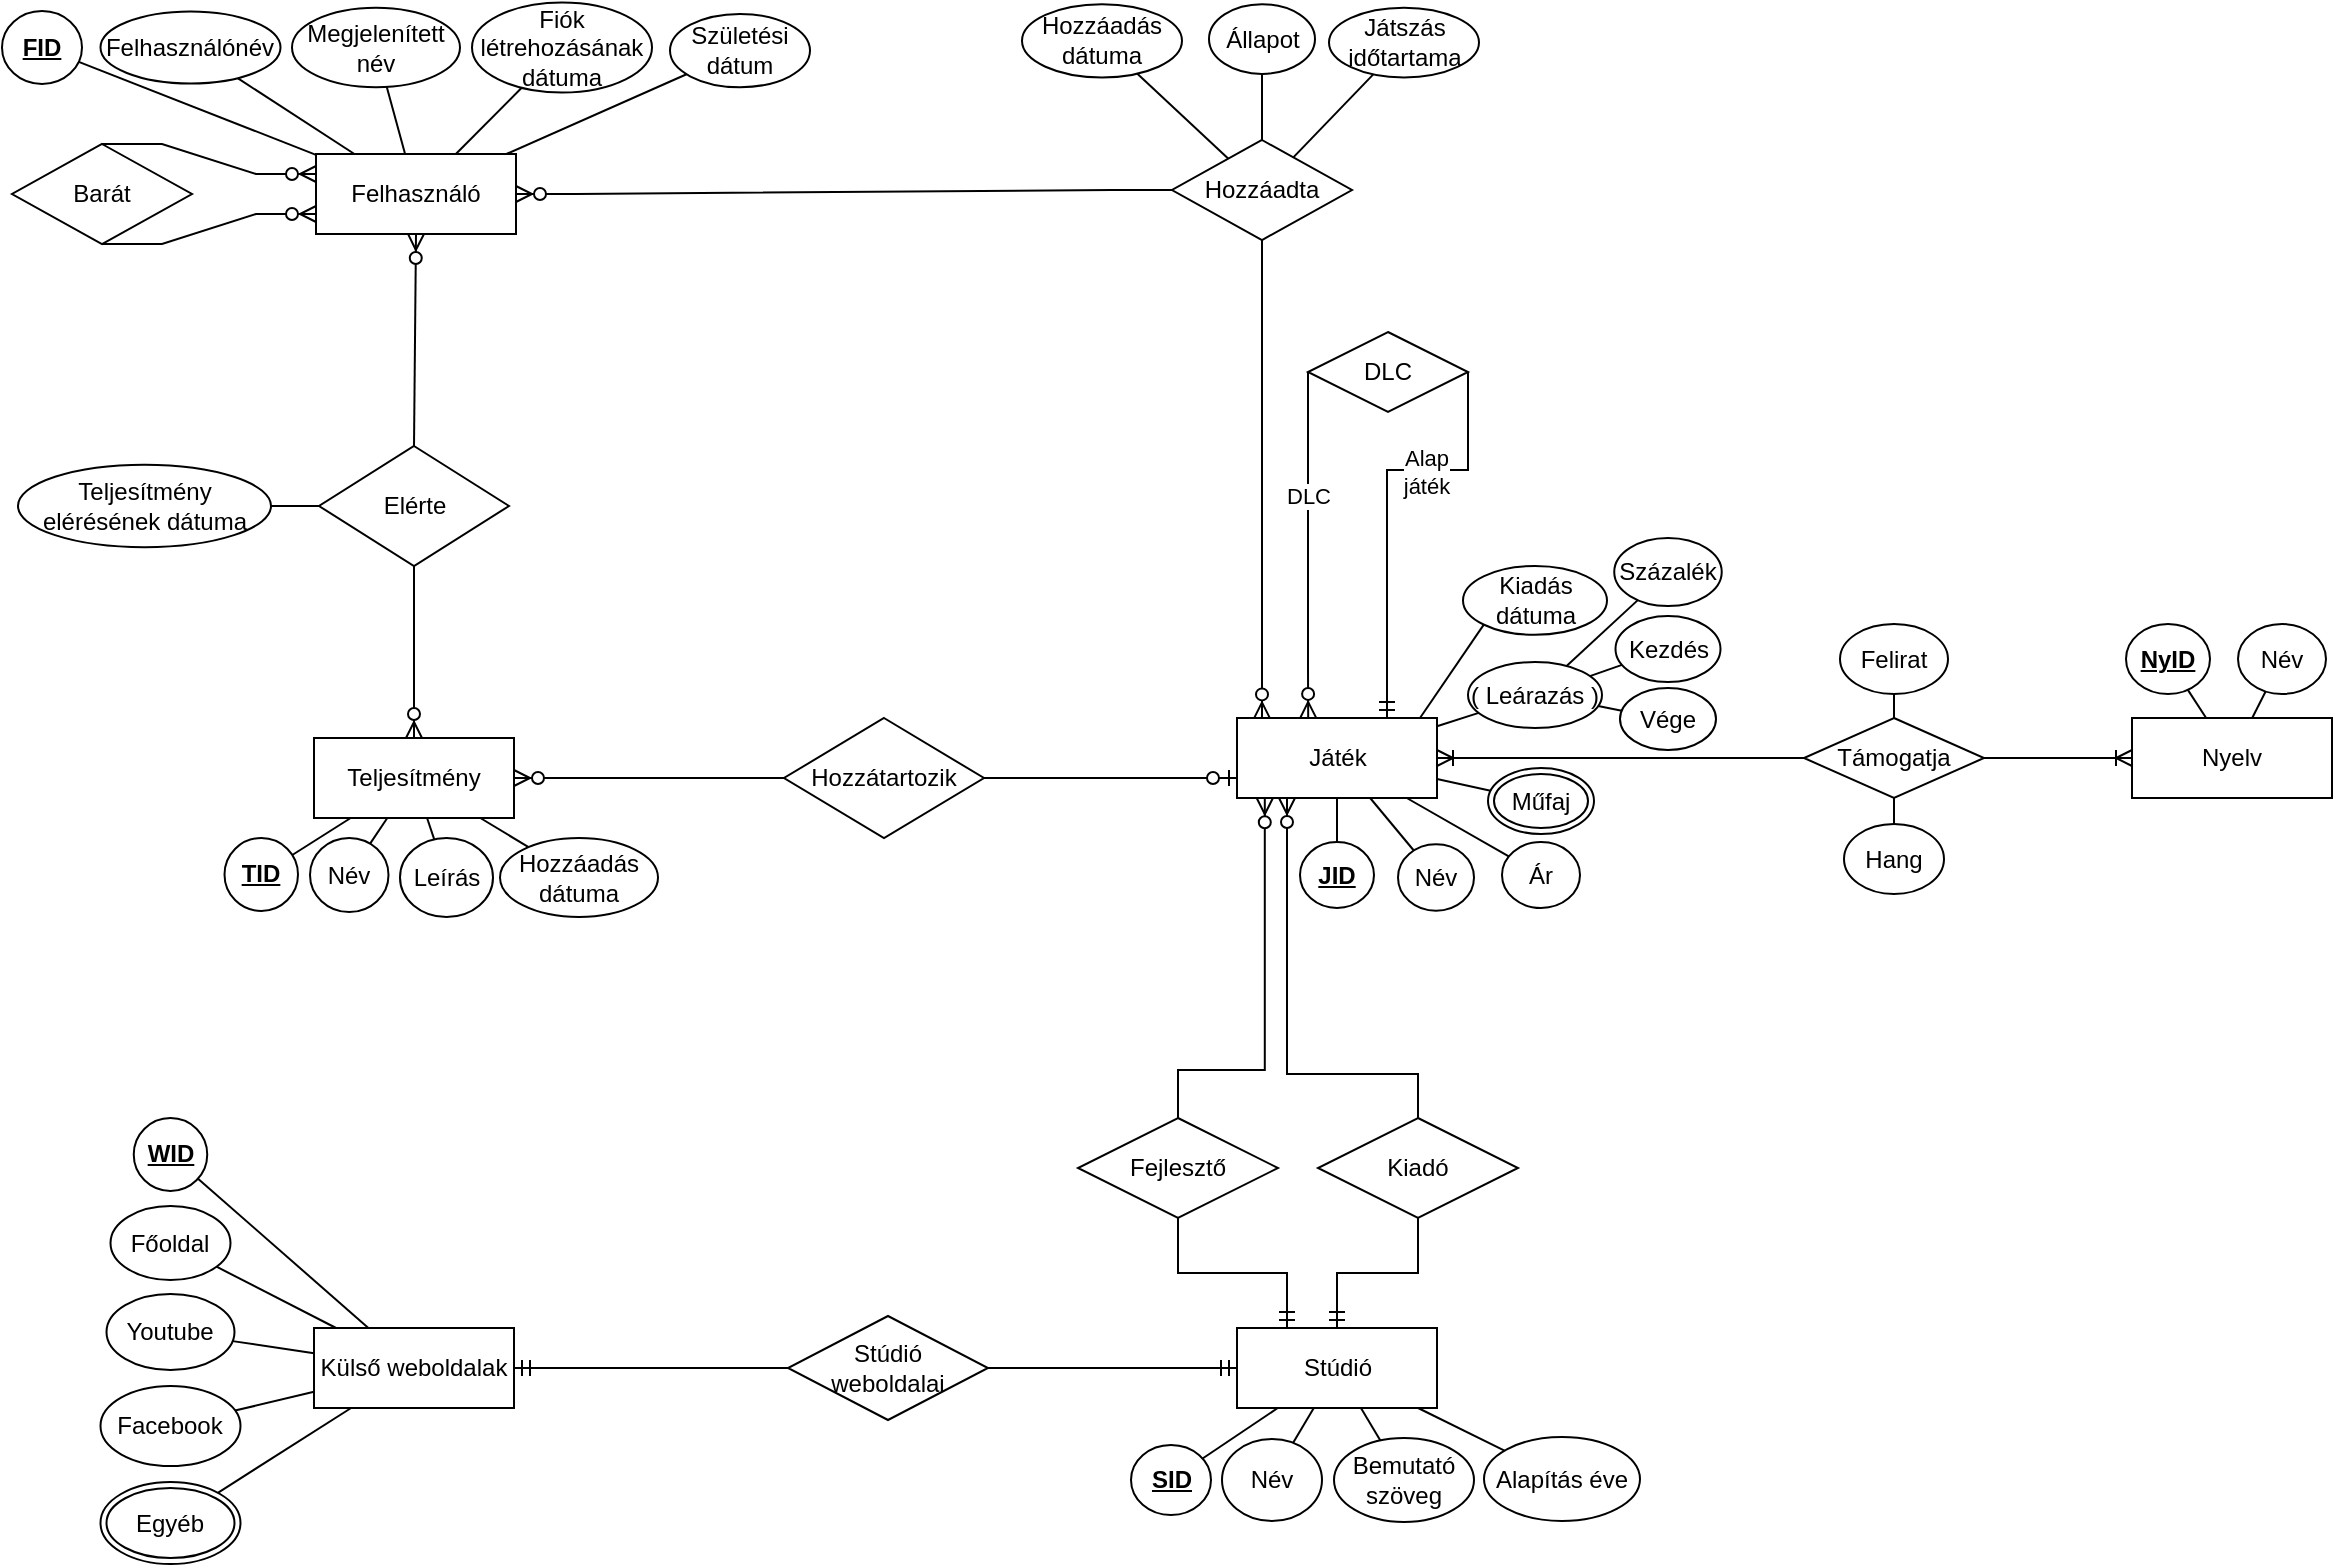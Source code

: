 <mxfile version="22.0.2" type="device" pages="2">
  <diagram id="GT3n09FHunz9OS9dvKY-" name="XML">
    <mxGraphModel dx="5674" dy="3236" grid="0" gridSize="10" guides="1" tooltips="1" connect="1" arrows="1" fold="1" page="1" pageScale="1" pageWidth="850" pageHeight="1100" math="0" shadow="0">
      <root>
        <mxCell id="0" />
        <mxCell id="1" parent="0" />
        <mxCell id="lyf7YqQkoobEemUJyyYR-1" value="Felhasználó" style="whiteSpace=wrap;html=1;align=center;verticalAlign=middle;horizontal=1;" parent="1" vertex="1">
          <mxGeometry x="-243" y="528" width="100" height="40" as="geometry" />
        </mxCell>
        <mxCell id="qhNk844WNVQ_XHrDHP0O-15" style="rounded=0;orthogonalLoop=1;jettySize=auto;html=1;endArrow=none;endFill=0;" parent="1" source="lyf7YqQkoobEemUJyyYR-2" target="qhNk844WNVQ_XHrDHP0O-4" edge="1">
          <mxGeometry relative="1" as="geometry" />
        </mxCell>
        <mxCell id="lyf7YqQkoobEemUJyyYR-2" value="Játék" style="whiteSpace=wrap;html=1;align=center;shadow=0;" parent="1" vertex="1">
          <mxGeometry x="217.5" y="810" width="100" height="40" as="geometry" />
        </mxCell>
        <mxCell id="lyf7YqQkoobEemUJyyYR-3" value="Hozzáadta" style="shape=rhombus;perimeter=rhombusPerimeter;whiteSpace=wrap;html=1;align=center;" parent="1" vertex="1">
          <mxGeometry x="185" y="521" width="90" height="50" as="geometry" />
        </mxCell>
        <mxCell id="lyf7YqQkoobEemUJyyYR-4" value="" style="edgeStyle=entityRelationEdgeStyle;fontSize=12;html=1;endArrow=ERzeroToMany;endFill=1;rounded=0;exitX=0;exitY=0.5;exitDx=0;exitDy=0;entryX=1;entryY=0.5;entryDx=0;entryDy=0;" parent="1" source="lyf7YqQkoobEemUJyyYR-3" target="lyf7YqQkoobEemUJyyYR-1" edge="1">
          <mxGeometry width="100" height="100" relative="1" as="geometry">
            <mxPoint x="590" y="1120" as="sourcePoint" />
            <mxPoint x="-59" y="500" as="targetPoint" />
          </mxGeometry>
        </mxCell>
        <mxCell id="lyf7YqQkoobEemUJyyYR-5" value="" style="fontSize=12;html=1;endArrow=ERzeroToMany;endFill=1;rounded=0;exitX=0.5;exitY=1;exitDx=0;exitDy=0;edgeStyle=orthogonalEdgeStyle;entryX=0.119;entryY=0.004;entryDx=0;entryDy=0;entryPerimeter=0;" parent="1" source="lyf7YqQkoobEemUJyyYR-3" target="lyf7YqQkoobEemUJyyYR-2" edge="1">
          <mxGeometry width="100" height="100" relative="1" as="geometry">
            <mxPoint x="770" y="1050" as="sourcePoint" />
            <mxPoint x="247" y="754" as="targetPoint" />
            <Array as="points">
              <mxPoint x="230" y="810" />
            </Array>
          </mxGeometry>
        </mxCell>
        <mxCell id="lyf7YqQkoobEemUJyyYR-6" value="DLC" style="shape=rhombus;perimeter=rhombusPerimeter;whiteSpace=wrap;html=1;align=center;shadow=0;" parent="1" vertex="1">
          <mxGeometry x="253" y="617" width="80" height="40" as="geometry" />
        </mxCell>
        <mxCell id="lyf7YqQkoobEemUJyyYR-7" value="" style="fontSize=12;html=1;endArrow=ERzeroToMany;endFill=1;rounded=0;exitX=0;exitY=0.5;exitDx=0;exitDy=0;edgeStyle=orthogonalEdgeStyle;entryX=0.356;entryY=-0.001;entryDx=0;entryDy=0;entryPerimeter=0;" parent="1" source="lyf7YqQkoobEemUJyyYR-6" target="lyf7YqQkoobEemUJyyYR-2" edge="1">
          <mxGeometry width="100" height="100" relative="1" as="geometry">
            <mxPoint x="295" y="1040" as="sourcePoint" />
            <mxPoint x="254" y="809" as="targetPoint" />
            <Array as="points">
              <mxPoint x="253" y="785" />
              <mxPoint x="253" y="785" />
            </Array>
          </mxGeometry>
        </mxCell>
        <mxCell id="lyf7YqQkoobEemUJyyYR-8" value="DLC" style="edgeLabel;html=1;align=center;verticalAlign=middle;resizable=0;points=[];" parent="lyf7YqQkoobEemUJyyYR-7" vertex="1" connectable="0">
          <mxGeometry x="0.317" y="-4" relative="1" as="geometry">
            <mxPoint x="4" y="-52" as="offset" />
          </mxGeometry>
        </mxCell>
        <mxCell id="lyf7YqQkoobEemUJyyYR-9" value="" style="edgeStyle=orthogonalEdgeStyle;fontSize=12;html=1;endArrow=ERmandOne;rounded=0;entryX=0.75;entryY=0;entryDx=0;entryDy=0;exitX=1;exitY=0.5;exitDx=0;exitDy=0;" parent="1" source="lyf7YqQkoobEemUJyyYR-6" target="lyf7YqQkoobEemUJyyYR-2" edge="1">
          <mxGeometry width="100" height="100" relative="1" as="geometry">
            <mxPoint x="355" y="1040" as="sourcePoint" />
            <mxPoint x="455" y="940" as="targetPoint" />
            <Array as="points">
              <mxPoint x="333" y="686" />
              <mxPoint x="293" y="686" />
            </Array>
          </mxGeometry>
        </mxCell>
        <mxCell id="lyf7YqQkoobEemUJyyYR-10" value="Alap&lt;br&gt;játék" style="edgeLabel;html=1;align=center;verticalAlign=middle;resizable=0;points=[];" parent="lyf7YqQkoobEemUJyyYR-9" vertex="1" connectable="0">
          <mxGeometry x="0.762" relative="1" as="geometry">
            <mxPoint x="19" y="-98" as="offset" />
          </mxGeometry>
        </mxCell>
        <mxCell id="lyf7YqQkoobEemUJyyYR-11" value="Barát" style="shape=rhombus;perimeter=rhombusPerimeter;whiteSpace=wrap;html=1;align=center;shadow=0;" parent="1" vertex="1">
          <mxGeometry x="-395" y="523" width="90" height="50" as="geometry" />
        </mxCell>
        <mxCell id="lyf7YqQkoobEemUJyyYR-12" value="" style="edgeStyle=entityRelationEdgeStyle;fontSize=12;html=1;endArrow=ERzeroToMany;endFill=1;rounded=0;exitX=0.5;exitY=0;exitDx=0;exitDy=0;entryX=0;entryY=0.25;entryDx=0;entryDy=0;" parent="1" source="lyf7YqQkoobEemUJyyYR-11" target="lyf7YqQkoobEemUJyyYR-1" edge="1">
          <mxGeometry width="100" height="100" relative="1" as="geometry">
            <mxPoint x="-323" y="788" as="sourcePoint" />
            <mxPoint x="-223" y="688" as="targetPoint" />
          </mxGeometry>
        </mxCell>
        <mxCell id="lyf7YqQkoobEemUJyyYR-13" value="" style="edgeStyle=entityRelationEdgeStyle;fontSize=12;html=1;endArrow=ERzeroToMany;endFill=1;rounded=0;exitX=0.5;exitY=1;exitDx=0;exitDy=0;entryX=0;entryY=0.75;entryDx=0;entryDy=0;" parent="1" source="lyf7YqQkoobEemUJyyYR-11" target="lyf7YqQkoobEemUJyyYR-1" edge="1">
          <mxGeometry width="100" height="100" relative="1" as="geometry">
            <mxPoint x="-373" y="688" as="sourcePoint" />
            <mxPoint x="-273" y="588" as="targetPoint" />
          </mxGeometry>
        </mxCell>
        <mxCell id="lyf7YqQkoobEemUJyyYR-14" value="Teljesítmény" style="whiteSpace=wrap;html=1;align=center;shadow=0;" parent="1" vertex="1">
          <mxGeometry x="-244" y="820" width="100" height="40" as="geometry" />
        </mxCell>
        <mxCell id="lyf7YqQkoobEemUJyyYR-15" value="Hozzátartozik" style="shape=rhombus;perimeter=rhombusPerimeter;whiteSpace=wrap;html=1;align=center;shadow=0;" parent="1" vertex="1">
          <mxGeometry x="-9" y="810" width="100" height="60" as="geometry" />
        </mxCell>
        <mxCell id="lyf7YqQkoobEemUJyyYR-16" value="Elérte" style="shape=rhombus;perimeter=rhombusPerimeter;whiteSpace=wrap;html=1;align=center;shadow=0;" parent="1" vertex="1">
          <mxGeometry x="-241.5" y="674" width="95" height="60" as="geometry" />
        </mxCell>
        <mxCell id="lyf7YqQkoobEemUJyyYR-17" value="" style="edgeStyle=entityRelationEdgeStyle;fontSize=12;html=1;endArrow=ERzeroToMany;endFill=1;rounded=0;exitX=0;exitY=0.5;exitDx=0;exitDy=0;entryX=1;entryY=0.5;entryDx=0;entryDy=0;" parent="1" source="lyf7YqQkoobEemUJyyYR-15" target="lyf7YqQkoobEemUJyyYR-14" edge="1">
          <mxGeometry width="100" height="100" relative="1" as="geometry">
            <mxPoint x="1019" y="1240" as="sourcePoint" />
            <mxPoint x="1119" y="1140" as="targetPoint" />
          </mxGeometry>
        </mxCell>
        <mxCell id="lyf7YqQkoobEemUJyyYR-18" value="" style="edgeStyle=entityRelationEdgeStyle;fontSize=12;html=1;endArrow=ERzeroToOne;endFill=1;rounded=0;exitX=1;exitY=0.5;exitDx=0;exitDy=0;entryX=0;entryY=0.75;entryDx=0;entryDy=0;" parent="1" source="lyf7YqQkoobEemUJyyYR-15" target="lyf7YqQkoobEemUJyyYR-2" edge="1">
          <mxGeometry width="100" height="100" relative="1" as="geometry">
            <mxPoint x="870" y="1240" as="sourcePoint" />
            <mxPoint x="970" y="1140" as="targetPoint" />
          </mxGeometry>
        </mxCell>
        <mxCell id="lyf7YqQkoobEemUJyyYR-19" value="" style="fontSize=12;html=1;endArrow=ERzeroToMany;endFill=1;rounded=0;exitX=0.5;exitY=1;exitDx=0;exitDy=0;entryX=0.5;entryY=0;entryDx=0;entryDy=0;" parent="1" source="lyf7YqQkoobEemUJyyYR-16" target="lyf7YqQkoobEemUJyyYR-14" edge="1">
          <mxGeometry width="100" height="100" relative="1" as="geometry">
            <mxPoint x="19" y="736" as="sourcePoint" />
            <mxPoint x="119" y="636" as="targetPoint" />
          </mxGeometry>
        </mxCell>
        <mxCell id="lyf7YqQkoobEemUJyyYR-20" value="" style="fontSize=12;html=1;endArrow=ERzeroToMany;endFill=1;rounded=0;exitX=0.5;exitY=0;exitDx=0;exitDy=0;entryX=0.5;entryY=1;entryDx=0;entryDy=0;strokeColor=default;" parent="1" source="lyf7YqQkoobEemUJyyYR-16" target="lyf7YqQkoobEemUJyyYR-1" edge="1">
          <mxGeometry width="100" height="100" relative="1" as="geometry">
            <mxPoint x="672.0" y="619" as="sourcePoint" />
            <mxPoint x="782.0" y="929" as="targetPoint" />
          </mxGeometry>
        </mxCell>
        <mxCell id="IALZXiCLaBQc-R7t76dj-4" style="rounded=0;orthogonalLoop=1;jettySize=auto;html=1;endArrow=none;endFill=0;" parent="1" source="lyf7YqQkoobEemUJyyYR-21" target="IALZXiCLaBQc-R7t76dj-3" edge="1">
          <mxGeometry relative="1" as="geometry" />
        </mxCell>
        <mxCell id="lyf7YqQkoobEemUJyyYR-21" value="Stúdió" style="whiteSpace=wrap;html=1;align=center;shadow=0;" parent="1" vertex="1">
          <mxGeometry x="217.5" y="1115" width="100" height="40" as="geometry" />
        </mxCell>
        <mxCell id="lyf7YqQkoobEemUJyyYR-22" value="Nyelv" style="whiteSpace=wrap;html=1;align=center;shadow=0;" parent="1" vertex="1">
          <mxGeometry x="665" y="810" width="100" height="40" as="geometry" />
        </mxCell>
        <mxCell id="lyf7YqQkoobEemUJyyYR-23" value="Támogatja" style="shape=rhombus;perimeter=rhombusPerimeter;whiteSpace=wrap;html=1;align=center;shadow=0;" parent="1" vertex="1">
          <mxGeometry x="501" y="810" width="90" height="40" as="geometry" />
        </mxCell>
        <mxCell id="lyf7YqQkoobEemUJyyYR-25" value="Kiadó" style="shape=rhombus;perimeter=rhombusPerimeter;whiteSpace=wrap;html=1;align=center;shadow=0;" parent="1" vertex="1">
          <mxGeometry x="258" y="1010" width="100" height="50" as="geometry" />
        </mxCell>
        <mxCell id="lyf7YqQkoobEemUJyyYR-26" value="Fejlesztő" style="shape=rhombus;perimeter=rhombusPerimeter;whiteSpace=wrap;html=1;align=center;shadow=0;" parent="1" vertex="1">
          <mxGeometry x="138" y="1010" width="100" height="50" as="geometry" />
        </mxCell>
        <mxCell id="lyf7YqQkoobEemUJyyYR-27" value="" style="edgeStyle=orthogonalEdgeStyle;fontSize=12;html=1;endArrow=ERzeroToMany;endFill=1;rounded=0;strokeColor=default;exitX=0.5;exitY=0;exitDx=0;exitDy=0;entryX=0.139;entryY=1.004;entryDx=0;entryDy=0;entryPerimeter=0;" parent="1" source="lyf7YqQkoobEemUJyyYR-26" target="lyf7YqQkoobEemUJyyYR-2" edge="1">
          <mxGeometry width="100" height="100" relative="1" as="geometry">
            <mxPoint x="1110" y="1030" as="sourcePoint" />
            <mxPoint x="1210" y="930" as="targetPoint" />
            <Array as="points">
              <mxPoint x="188" y="986" />
              <mxPoint x="231" y="986" />
            </Array>
          </mxGeometry>
        </mxCell>
        <mxCell id="lyf7YqQkoobEemUJyyYR-28" value="" style="edgeStyle=orthogonalEdgeStyle;fontSize=12;html=1;endArrow=ERzeroToMany;endFill=1;rounded=0;strokeColor=default;entryX=0.25;entryY=1;entryDx=0;entryDy=0;exitX=0.5;exitY=0;exitDx=0;exitDy=0;" parent="1" source="lyf7YqQkoobEemUJyyYR-25" target="lyf7YqQkoobEemUJyyYR-2" edge="1">
          <mxGeometry width="100" height="100" relative="1" as="geometry">
            <mxPoint x="275" y="1020" as="sourcePoint" />
            <mxPoint x="405" y="920" as="targetPoint" />
            <Array as="points">
              <mxPoint x="308" y="988" />
              <mxPoint x="242" y="988" />
            </Array>
          </mxGeometry>
        </mxCell>
        <mxCell id="lyf7YqQkoobEemUJyyYR-29" value="" style="edgeStyle=orthogonalEdgeStyle;fontSize=12;html=1;endArrow=ERmandOne;rounded=0;strokeColor=default;exitX=0.5;exitY=1;exitDx=0;exitDy=0;entryX=0.25;entryY=0;entryDx=0;entryDy=0;" parent="1" source="lyf7YqQkoobEemUJyyYR-26" target="lyf7YqQkoobEemUJyyYR-21" edge="1">
          <mxGeometry width="100" height="100" relative="1" as="geometry">
            <mxPoint x="279.5" y="1158" as="sourcePoint" />
            <mxPoint x="379.5" y="1058" as="targetPoint" />
          </mxGeometry>
        </mxCell>
        <mxCell id="lyf7YqQkoobEemUJyyYR-30" value="" style="edgeStyle=orthogonalEdgeStyle;fontSize=12;html=1;endArrow=ERmandOne;rounded=0;strokeColor=default;exitX=0.5;exitY=1;exitDx=0;exitDy=0;entryX=0.5;entryY=0;entryDx=0;entryDy=0;" parent="1" source="lyf7YqQkoobEemUJyyYR-25" target="lyf7YqQkoobEemUJyyYR-21" edge="1">
          <mxGeometry width="100" height="100" relative="1" as="geometry">
            <mxPoint x="279.5" y="1158" as="sourcePoint" />
            <mxPoint x="419.5" y="1328" as="targetPoint" />
          </mxGeometry>
        </mxCell>
        <mxCell id="lyf7YqQkoobEemUJyyYR-31" value="Teljesítmény elérésének dátuma" style="ellipse;whiteSpace=wrap;html=1;align=center;shadow=0;" parent="1" vertex="1">
          <mxGeometry x="-392" y="683.37" width="126.5" height="41.25" as="geometry" />
        </mxCell>
        <mxCell id="lyf7YqQkoobEemUJyyYR-32" value="" style="endArrow=none;html=1;rounded=0;strokeColor=default;entryX=0;entryY=0.5;entryDx=0;entryDy=0;exitX=1;exitY=0.5;exitDx=0;exitDy=0;" parent="1" source="lyf7YqQkoobEemUJyyYR-31" target="lyf7YqQkoobEemUJyyYR-16" edge="1">
          <mxGeometry relative="1" as="geometry">
            <mxPoint x="-241" y="762" as="sourcePoint" />
            <mxPoint x="-81" y="700" as="targetPoint" />
          </mxGeometry>
        </mxCell>
        <mxCell id="lyf7YqQkoobEemUJyyYR-34" value="" style="endArrow=none;html=1;rounded=0;strokeColor=default;" parent="1" source="qhNk844WNVQ_XHrDHP0O-1" target="lyf7YqQkoobEemUJyyYR-3" edge="1">
          <mxGeometry relative="1" as="geometry">
            <mxPoint x="221.5" y="461" as="sourcePoint" />
            <mxPoint x="44" y="561" as="targetPoint" />
          </mxGeometry>
        </mxCell>
        <mxCell id="lyf7YqQkoobEemUJyyYR-35" value="Hozzáadás dátuma" style="ellipse;whiteSpace=wrap;html=1;align=center;shadow=0;" parent="1" vertex="1">
          <mxGeometry x="110" y="453.11" width="80" height="36.62" as="geometry" />
        </mxCell>
        <mxCell id="lyf7YqQkoobEemUJyyYR-36" value="" style="endArrow=none;html=1;rounded=0;strokeColor=default;" parent="1" source="lyf7YqQkoobEemUJyyYR-35" target="lyf7YqQkoobEemUJyyYR-3" edge="1">
          <mxGeometry relative="1" as="geometry">
            <mxPoint x="-116" y="561" as="sourcePoint" />
            <mxPoint x="44" y="561" as="targetPoint" />
          </mxGeometry>
        </mxCell>
        <mxCell id="lyf7YqQkoobEemUJyyYR-37" value="Játszás időtartama" style="ellipse;whiteSpace=wrap;html=1;align=center;" parent="1" vertex="1">
          <mxGeometry x="263.5" y="454.87" width="75" height="34.84" as="geometry" />
        </mxCell>
        <mxCell id="lyf7YqQkoobEemUJyyYR-38" value="" style="endArrow=none;html=1;rounded=0;" parent="1" source="lyf7YqQkoobEemUJyyYR-3" target="lyf7YqQkoobEemUJyyYR-37" edge="1">
          <mxGeometry relative="1" as="geometry">
            <mxPoint x="44" y="651" as="sourcePoint" />
            <mxPoint x="204" y="651" as="targetPoint" />
          </mxGeometry>
        </mxCell>
        <mxCell id="lyf7YqQkoobEemUJyyYR-39" value="Hang" style="ellipse;whiteSpace=wrap;html=1;align=center;" parent="1" vertex="1">
          <mxGeometry x="521" y="863" width="50" height="35" as="geometry" />
        </mxCell>
        <mxCell id="lyf7YqQkoobEemUJyyYR-40" value="Felirat" style="ellipse;whiteSpace=wrap;html=1;align=center;comic=0;" parent="1" vertex="1">
          <mxGeometry x="519" y="763" width="54" height="35" as="geometry" />
        </mxCell>
        <mxCell id="lyf7YqQkoobEemUJyyYR-41" value="" style="endArrow=none;html=1;rounded=0;entryX=0.5;entryY=0;entryDx=0;entryDy=0;" parent="1" source="lyf7YqQkoobEemUJyyYR-40" target="lyf7YqQkoobEemUJyyYR-23" edge="1">
          <mxGeometry relative="1" as="geometry">
            <mxPoint x="353" y="925" as="sourcePoint" />
            <mxPoint x="513" y="925" as="targetPoint" />
          </mxGeometry>
        </mxCell>
        <mxCell id="lyf7YqQkoobEemUJyyYR-42" value="" style="edgeStyle=orthogonalEdgeStyle;fontSize=12;html=1;endArrow=ERoneToMany;rounded=0;entryX=1;entryY=0.5;entryDx=0;entryDy=0;exitX=0;exitY=0.5;exitDx=0;exitDy=0;" parent="1" source="lyf7YqQkoobEemUJyyYR-23" target="lyf7YqQkoobEemUJyyYR-2" edge="1">
          <mxGeometry width="100" height="100" relative="1" as="geometry">
            <mxPoint x="1110" y="860" as="sourcePoint" />
            <mxPoint x="1210" y="760" as="targetPoint" />
          </mxGeometry>
        </mxCell>
        <mxCell id="lyf7YqQkoobEemUJyyYR-43" value="FID" style="ellipse;whiteSpace=wrap;html=1;align=center;fontStyle=5;comic=0;" parent="1" vertex="1">
          <mxGeometry x="-400" y="456.5" width="40" height="36.5" as="geometry" />
        </mxCell>
        <mxCell id="lyf7YqQkoobEemUJyyYR-44" value="Felhasználónév" style="ellipse;whiteSpace=wrap;html=1;align=center;comic=0;" parent="1" vertex="1">
          <mxGeometry x="-350.75" y="456.75" width="90" height="36" as="geometry" />
        </mxCell>
        <mxCell id="lyf7YqQkoobEemUJyyYR-45" value="Megjelenített név" style="ellipse;whiteSpace=wrap;html=1;align=center;comic=0;" parent="1" vertex="1">
          <mxGeometry x="-255" y="454.87" width="84" height="39.75" as="geometry" />
        </mxCell>
        <mxCell id="lyf7YqQkoobEemUJyyYR-46" value="Fiók létrehozásának dátuma" style="ellipse;whiteSpace=wrap;html=1;align=center;comic=0;" parent="1" vertex="1">
          <mxGeometry x="-165" y="452.22" width="90" height="45.07" as="geometry" />
        </mxCell>
        <mxCell id="lyf7YqQkoobEemUJyyYR-47" value="Születési dátum" style="ellipse;whiteSpace=wrap;html=1;align=center;comic=0;" parent="1" vertex="1">
          <mxGeometry x="-66" y="458" width="70" height="36.62" as="geometry" />
        </mxCell>
        <mxCell id="lyf7YqQkoobEemUJyyYR-50" value="" style="endArrow=none;html=1;rounded=0;" parent="1" source="lyf7YqQkoobEemUJyyYR-43" target="lyf7YqQkoobEemUJyyYR-1" edge="1">
          <mxGeometry relative="1" as="geometry">
            <mxPoint x="-23" y="478" as="sourcePoint" />
            <mxPoint x="137" y="478" as="targetPoint" />
          </mxGeometry>
        </mxCell>
        <mxCell id="lyf7YqQkoobEemUJyyYR-52" value="" style="endArrow=none;html=1;rounded=0;" parent="1" source="lyf7YqQkoobEemUJyyYR-44" target="lyf7YqQkoobEemUJyyYR-1" edge="1">
          <mxGeometry relative="1" as="geometry">
            <mxPoint x="-23" y="478" as="sourcePoint" />
            <mxPoint x="137" y="478" as="targetPoint" />
          </mxGeometry>
        </mxCell>
        <mxCell id="lyf7YqQkoobEemUJyyYR-53" value="" style="endArrow=none;html=1;rounded=0;" parent="1" source="lyf7YqQkoobEemUJyyYR-45" target="lyf7YqQkoobEemUJyyYR-1" edge="1">
          <mxGeometry relative="1" as="geometry">
            <mxPoint x="-23" y="478" as="sourcePoint" />
            <mxPoint x="137" y="478" as="targetPoint" />
          </mxGeometry>
        </mxCell>
        <mxCell id="lyf7YqQkoobEemUJyyYR-54" value="" style="endArrow=none;html=1;rounded=0;" parent="1" source="lyf7YqQkoobEemUJyyYR-46" target="lyf7YqQkoobEemUJyyYR-1" edge="1">
          <mxGeometry relative="1" as="geometry">
            <mxPoint x="-23" y="478" as="sourcePoint" />
            <mxPoint x="137" y="478" as="targetPoint" />
          </mxGeometry>
        </mxCell>
        <mxCell id="lyf7YqQkoobEemUJyyYR-55" value="" style="endArrow=none;html=1;rounded=0;" parent="1" source="lyf7YqQkoobEemUJyyYR-47" target="lyf7YqQkoobEemUJyyYR-1" edge="1">
          <mxGeometry relative="1" as="geometry">
            <mxPoint x="-42.63" y="482.21" as="sourcePoint" />
            <mxPoint x="137" y="478" as="targetPoint" />
          </mxGeometry>
        </mxCell>
        <mxCell id="lyf7YqQkoobEemUJyyYR-57" value="TID" style="ellipse;whiteSpace=wrap;html=1;align=center;fontStyle=5;comic=0;" parent="1" vertex="1">
          <mxGeometry x="-288.75" y="870" width="36.75" height="36.5" as="geometry" />
        </mxCell>
        <mxCell id="lyf7YqQkoobEemUJyyYR-58" value="Leírás" style="ellipse;whiteSpace=wrap;html=1;align=center;comic=0;" parent="1" vertex="1">
          <mxGeometry x="-201" y="870" width="46.5" height="39.5" as="geometry" />
        </mxCell>
        <mxCell id="lyf7YqQkoobEemUJyyYR-59" value="Hozzáadás dátuma" style="ellipse;whiteSpace=wrap;html=1;align=center;comic=0;" parent="1" vertex="1">
          <mxGeometry x="-151" y="870" width="79" height="39.5" as="geometry" />
        </mxCell>
        <mxCell id="lyf7YqQkoobEemUJyyYR-60" value="" style="endArrow=none;html=1;rounded=0;" parent="1" source="lyf7YqQkoobEemUJyyYR-57" target="lyf7YqQkoobEemUJyyYR-14" edge="1">
          <mxGeometry relative="1" as="geometry">
            <mxPoint x="-1.5" y="850" as="sourcePoint" />
            <mxPoint x="158.5" y="850" as="targetPoint" />
          </mxGeometry>
        </mxCell>
        <mxCell id="lyf7YqQkoobEemUJyyYR-61" value="" style="endArrow=none;html=1;rounded=0;" parent="1" source="lyf7YqQkoobEemUJyyYR-58" target="lyf7YqQkoobEemUJyyYR-14" edge="1">
          <mxGeometry relative="1" as="geometry">
            <mxPoint x="-1.5" y="850" as="sourcePoint" />
            <mxPoint x="158.5" y="850" as="targetPoint" />
          </mxGeometry>
        </mxCell>
        <mxCell id="lyf7YqQkoobEemUJyyYR-62" value="" style="endArrow=none;html=1;rounded=0;" parent="1" source="lyf7YqQkoobEemUJyyYR-59" target="lyf7YqQkoobEemUJyyYR-14" edge="1">
          <mxGeometry relative="1" as="geometry">
            <mxPoint x="-1.5" y="850" as="sourcePoint" />
            <mxPoint x="158.5" y="850" as="targetPoint" />
          </mxGeometry>
        </mxCell>
        <mxCell id="lyf7YqQkoobEemUJyyYR-63" value="Név" style="ellipse;whiteSpace=wrap;html=1;align=center;comic=0;" parent="1" vertex="1">
          <mxGeometry x="-246" y="870" width="39.25" height="37" as="geometry" />
        </mxCell>
        <mxCell id="lyf7YqQkoobEemUJyyYR-64" value="" style="endArrow=none;html=1;rounded=0;" parent="1" source="lyf7YqQkoobEemUJyyYR-63" target="lyf7YqQkoobEemUJyyYR-14" edge="1">
          <mxGeometry relative="1" as="geometry">
            <mxPoint x="-251.5" y="946" as="sourcePoint" />
            <mxPoint x="-191.5" y="870" as="targetPoint" />
          </mxGeometry>
        </mxCell>
        <mxCell id="lyf7YqQkoobEemUJyyYR-65" value="JID" style="ellipse;whiteSpace=wrap;html=1;align=center;fontStyle=5;comic=0;" parent="1" vertex="1">
          <mxGeometry x="249" y="872" width="37" height="33" as="geometry" />
        </mxCell>
        <mxCell id="lyf7YqQkoobEemUJyyYR-66" value="Név" style="ellipse;whiteSpace=wrap;html=1;align=center;comic=0;" parent="1" vertex="1">
          <mxGeometry x="298" y="873.12" width="38" height="33.25" as="geometry" />
        </mxCell>
        <mxCell id="lyf7YqQkoobEemUJyyYR-67" value="Ár" style="ellipse;whiteSpace=wrap;html=1;align=center;comic=0;" parent="1" vertex="1">
          <mxGeometry x="350" y="872" width="39" height="33" as="geometry" />
        </mxCell>
        <mxCell id="lyf7YqQkoobEemUJyyYR-68" value="Műfaj" style="ellipse;shape=doubleEllipse;margin=3;whiteSpace=wrap;html=1;align=center;comic=0;" parent="1" vertex="1">
          <mxGeometry x="343" y="835" width="53" height="33" as="geometry" />
        </mxCell>
        <mxCell id="lyf7YqQkoobEemUJyyYR-72" value="Kiadás dátuma" style="ellipse;whiteSpace=wrap;html=1;align=center;comic=0;" parent="1" vertex="1">
          <mxGeometry x="330.5" y="734" width="72" height="34.4" as="geometry" />
        </mxCell>
        <mxCell id="lyf7YqQkoobEemUJyyYR-84" value="" style="endArrow=none;html=1;rounded=0;" parent="1" source="lyf7YqQkoobEemUJyyYR-65" target="lyf7YqQkoobEemUJyyYR-2" edge="1">
          <mxGeometry relative="1" as="geometry">
            <mxPoint x="435" y="950" as="sourcePoint" />
            <mxPoint x="595" y="950" as="targetPoint" />
          </mxGeometry>
        </mxCell>
        <mxCell id="lyf7YqQkoobEemUJyyYR-85" value="" style="endArrow=none;html=1;rounded=0;" parent="1" source="lyf7YqQkoobEemUJyyYR-66" target="lyf7YqQkoobEemUJyyYR-2" edge="1">
          <mxGeometry relative="1" as="geometry">
            <mxPoint x="355" y="960" as="sourcePoint" />
            <mxPoint x="515" y="960" as="targetPoint" />
          </mxGeometry>
        </mxCell>
        <mxCell id="lyf7YqQkoobEemUJyyYR-86" value="" style="endArrow=none;html=1;rounded=0;" parent="1" source="lyf7YqQkoobEemUJyyYR-67" target="lyf7YqQkoobEemUJyyYR-2" edge="1">
          <mxGeometry relative="1" as="geometry">
            <mxPoint x="435" y="960" as="sourcePoint" />
            <mxPoint x="595" y="960" as="targetPoint" />
          </mxGeometry>
        </mxCell>
        <mxCell id="lyf7YqQkoobEemUJyyYR-87" value="" style="endArrow=none;html=1;rounded=0;" parent="1" source="lyf7YqQkoobEemUJyyYR-68" target="lyf7YqQkoobEemUJyyYR-2" edge="1">
          <mxGeometry relative="1" as="geometry">
            <mxPoint x="435" y="960" as="sourcePoint" />
            <mxPoint x="595" y="960" as="targetPoint" />
          </mxGeometry>
        </mxCell>
        <mxCell id="lyf7YqQkoobEemUJyyYR-90" value="" style="endArrow=none;html=1;rounded=0;entryX=0;entryY=1;entryDx=0;entryDy=0;" parent="1" target="lyf7YqQkoobEemUJyyYR-72" edge="1">
          <mxGeometry relative="1" as="geometry">
            <mxPoint x="309" y="810" as="sourcePoint" />
            <mxPoint x="625" y="900" as="targetPoint" />
          </mxGeometry>
        </mxCell>
        <mxCell id="lyf7YqQkoobEemUJyyYR-93" value="" style="endArrow=none;html=1;rounded=0;exitX=0.5;exitY=1;exitDx=0;exitDy=0;" parent="1" source="lyf7YqQkoobEemUJyyYR-23" target="lyf7YqQkoobEemUJyyYR-39" edge="1">
          <mxGeometry relative="1" as="geometry">
            <mxPoint x="483" y="805" as="sourcePoint" />
            <mxPoint x="643" y="805" as="targetPoint" />
          </mxGeometry>
        </mxCell>
        <mxCell id="lyf7YqQkoobEemUJyyYR-94" value="Név" style="ellipse;whiteSpace=wrap;html=1;align=center;comic=0;" parent="1" vertex="1">
          <mxGeometry x="718" y="763" width="44" height="35" as="geometry" />
        </mxCell>
        <mxCell id="lyf7YqQkoobEemUJyyYR-95" value="NyID" style="ellipse;whiteSpace=wrap;html=1;align=center;fontStyle=5;comic=0;" parent="1" vertex="1">
          <mxGeometry x="662" y="763" width="42" height="35" as="geometry" />
        </mxCell>
        <mxCell id="lyf7YqQkoobEemUJyyYR-96" value="" style="endArrow=none;html=1;rounded=0;" parent="1" source="lyf7YqQkoobEemUJyyYR-95" target="lyf7YqQkoobEemUJyyYR-22" edge="1">
          <mxGeometry relative="1" as="geometry">
            <mxPoint x="667" y="767.5" as="sourcePoint" />
            <mxPoint x="807" y="757.5" as="targetPoint" />
          </mxGeometry>
        </mxCell>
        <mxCell id="lyf7YqQkoobEemUJyyYR-97" value="" style="endArrow=none;html=1;rounded=0;" parent="1" source="lyf7YqQkoobEemUJyyYR-22" target="lyf7YqQkoobEemUJyyYR-94" edge="1">
          <mxGeometry relative="1" as="geometry">
            <mxPoint x="627" y="767.5" as="sourcePoint" />
            <mxPoint x="777" y="777.5" as="targetPoint" />
          </mxGeometry>
        </mxCell>
        <mxCell id="lyf7YqQkoobEemUJyyYR-98" value="SID" style="ellipse;whiteSpace=wrap;html=1;align=center;fontStyle=5;" parent="1" vertex="1">
          <mxGeometry x="164.5" y="1173.5" width="40" height="35" as="geometry" />
        </mxCell>
        <mxCell id="lyf7YqQkoobEemUJyyYR-99" value="Név" style="ellipse;whiteSpace=wrap;html=1;align=center;" parent="1" vertex="1">
          <mxGeometry x="210" y="1170.5" width="50" height="41" as="geometry" />
        </mxCell>
        <mxCell id="lyf7YqQkoobEemUJyyYR-101" value="Főoldal" style="ellipse;whiteSpace=wrap;html=1;align=center;" parent="1" vertex="1">
          <mxGeometry x="-345.75" y="1054" width="60" height="37" as="geometry" />
        </mxCell>
        <mxCell id="lyf7YqQkoobEemUJyyYR-102" value="Youtube" style="ellipse;whiteSpace=wrap;html=1;align=center;" parent="1" vertex="1">
          <mxGeometry x="-347.75" y="1098" width="64" height="38" as="geometry" />
        </mxCell>
        <mxCell id="lyf7YqQkoobEemUJyyYR-103" value="Facebook" style="ellipse;whiteSpace=wrap;html=1;align=center;" parent="1" vertex="1">
          <mxGeometry x="-350.75" y="1144" width="70" height="40" as="geometry" />
        </mxCell>
        <mxCell id="lyf7YqQkoobEemUJyyYR-104" value="" style="endArrow=none;html=1;rounded=0;" parent="1" source="lyf7YqQkoobEemUJyyYR-101" target="qhNk844WNVQ_XHrDHP0O-3" edge="1">
          <mxGeometry relative="1" as="geometry">
            <mxPoint x="-495" y="1239" as="sourcePoint" />
            <mxPoint x="-490.451" y="1261.573" as="targetPoint" />
          </mxGeometry>
        </mxCell>
        <mxCell id="lyf7YqQkoobEemUJyyYR-105" value="" style="endArrow=none;html=1;rounded=0;" parent="1" source="lyf7YqQkoobEemUJyyYR-102" target="qhNk844WNVQ_XHrDHP0O-3" edge="1">
          <mxGeometry relative="1" as="geometry">
            <mxPoint x="-495" y="1239" as="sourcePoint" />
            <mxPoint x="-462" y="1269" as="targetPoint" />
          </mxGeometry>
        </mxCell>
        <mxCell id="lyf7YqQkoobEemUJyyYR-106" value="Egyéb" style="ellipse;shape=doubleEllipse;margin=3;whiteSpace=wrap;html=1;align=center;" parent="1" vertex="1">
          <mxGeometry x="-350.75" y="1192" width="70" height="41" as="geometry" />
        </mxCell>
        <mxCell id="lyf7YqQkoobEemUJyyYR-107" value="" style="endArrow=none;html=1;rounded=0;" parent="1" source="qhNk844WNVQ_XHrDHP0O-3" target="lyf7YqQkoobEemUJyyYR-103" edge="1">
          <mxGeometry relative="1" as="geometry">
            <mxPoint x="-433.549" y="1261.573" as="sourcePoint" />
            <mxPoint x="-335" y="1239" as="targetPoint" />
          </mxGeometry>
        </mxCell>
        <mxCell id="lyf7YqQkoobEemUJyyYR-108" value="" style="endArrow=none;html=1;rounded=0;" parent="1" source="qhNk844WNVQ_XHrDHP0O-3" target="lyf7YqQkoobEemUJyyYR-106" edge="1">
          <mxGeometry relative="1" as="geometry">
            <mxPoint x="-322" y="1127" as="sourcePoint" />
            <mxPoint x="-395" y="1259" as="targetPoint" />
          </mxGeometry>
        </mxCell>
        <mxCell id="lyf7YqQkoobEemUJyyYR-110" value="" style="endArrow=none;html=1;rounded=0;" parent="1" source="lyf7YqQkoobEemUJyyYR-98" target="lyf7YqQkoobEemUJyyYR-21" edge="1">
          <mxGeometry relative="1" as="geometry">
            <mxPoint x="239.5" y="1342" as="sourcePoint" />
            <mxPoint x="399.5" y="1342" as="targetPoint" />
          </mxGeometry>
        </mxCell>
        <mxCell id="lyf7YqQkoobEemUJyyYR-111" value="" style="endArrow=none;html=1;rounded=0;" parent="1" source="lyf7YqQkoobEemUJyyYR-99" target="lyf7YqQkoobEemUJyyYR-21" edge="1">
          <mxGeometry relative="1" as="geometry">
            <mxPoint x="239.5" y="1342" as="sourcePoint" />
            <mxPoint x="399.5" y="1342" as="targetPoint" />
          </mxGeometry>
        </mxCell>
        <mxCell id="lyf7YqQkoobEemUJyyYR-112" value="Bemutató szöveg" style="ellipse;whiteSpace=wrap;html=1;align=center;" parent="1" vertex="1">
          <mxGeometry x="266" y="1170" width="70" height="42" as="geometry" />
        </mxCell>
        <mxCell id="lyf7YqQkoobEemUJyyYR-113" value="" style="endArrow=none;html=1;rounded=0;" parent="1" source="lyf7YqQkoobEemUJyyYR-21" target="lyf7YqQkoobEemUJyyYR-112" edge="1">
          <mxGeometry relative="1" as="geometry">
            <mxPoint x="279.5" y="1312" as="sourcePoint" />
            <mxPoint x="439.5" y="1312" as="targetPoint" />
          </mxGeometry>
        </mxCell>
        <mxCell id="lyf7YqQkoobEemUJyyYR-116" value="" style="fontSize=12;html=1;endArrow=ERoneToMany;rounded=0;entryX=0;entryY=0.5;entryDx=0;entryDy=0;exitX=1;exitY=0.5;exitDx=0;exitDy=0;" parent="1" source="lyf7YqQkoobEemUJyyYR-23" target="lyf7YqQkoobEemUJyyYR-22" edge="1">
          <mxGeometry width="100" height="100" relative="1" as="geometry">
            <mxPoint x="663" y="815" as="sourcePoint" />
            <mxPoint x="763" y="715" as="targetPoint" />
          </mxGeometry>
        </mxCell>
        <mxCell id="qhNk844WNVQ_XHrDHP0O-1" value="Állapot" style="ellipse;whiteSpace=wrap;html=1;fontSize=12;" parent="1" vertex="1">
          <mxGeometry x="203.5" y="453.11" width="53" height="34.84" as="geometry" />
        </mxCell>
        <mxCell id="qhNk844WNVQ_XHrDHP0O-3" value="Külső weboldalak" style="whiteSpace=wrap;html=1;align=center;shadow=0;" parent="1" vertex="1">
          <mxGeometry x="-244" y="1115" width="100" height="40" as="geometry" />
        </mxCell>
        <mxCell id="qhNk844WNVQ_XHrDHP0O-4" value="( Leárazás )" style="ellipse;whiteSpace=wrap;html=1;align=center;comic=0;" parent="1" vertex="1">
          <mxGeometry x="333" y="782" width="67" height="33" as="geometry" />
        </mxCell>
        <mxCell id="qhNk844WNVQ_XHrDHP0O-5" value="Százalék" style="ellipse;whiteSpace=wrap;html=1;align=center;comic=0;" parent="1" vertex="1">
          <mxGeometry x="406.12" y="720" width="53.75" height="34" as="geometry" />
        </mxCell>
        <mxCell id="qhNk844WNVQ_XHrDHP0O-6" value="" style="endArrow=none;html=1;rounded=0;" parent="1" source="qhNk844WNVQ_XHrDHP0O-4" target="qhNk844WNVQ_XHrDHP0O-5" edge="1">
          <mxGeometry relative="1" as="geometry">
            <mxPoint x="410.5" y="636" as="sourcePoint" />
            <mxPoint x="570.5" y="566" as="targetPoint" />
          </mxGeometry>
        </mxCell>
        <mxCell id="qhNk844WNVQ_XHrDHP0O-7" value="Kezdés" style="ellipse;whiteSpace=wrap;html=1;align=center;comic=0;" parent="1" vertex="1">
          <mxGeometry x="406.75" y="759" width="52.5" height="33" as="geometry" />
        </mxCell>
        <mxCell id="qhNk844WNVQ_XHrDHP0O-8" value="" style="endArrow=none;html=1;rounded=0;" parent="1" source="qhNk844WNVQ_XHrDHP0O-4" target="qhNk844WNVQ_XHrDHP0O-7" edge="1">
          <mxGeometry relative="1" as="geometry">
            <mxPoint x="560.5" y="596" as="sourcePoint" />
            <mxPoint x="630.5" y="616" as="targetPoint" />
          </mxGeometry>
        </mxCell>
        <mxCell id="qhNk844WNVQ_XHrDHP0O-9" value="Vége" style="ellipse;whiteSpace=wrap;html=1;align=center;comic=0;" parent="1" vertex="1">
          <mxGeometry x="409" y="795" width="48" height="31" as="geometry" />
        </mxCell>
        <mxCell id="qhNk844WNVQ_XHrDHP0O-10" value="" style="endArrow=none;html=1;rounded=0;" parent="1" source="qhNk844WNVQ_XHrDHP0O-4" target="qhNk844WNVQ_XHrDHP0O-9" edge="1">
          <mxGeometry relative="1" as="geometry">
            <mxPoint x="470.5" y="616" as="sourcePoint" />
            <mxPoint x="630.5" y="616" as="targetPoint" />
          </mxGeometry>
        </mxCell>
        <mxCell id="qhNk844WNVQ_XHrDHP0O-19" style="edgeStyle=orthogonalEdgeStyle;rounded=0;orthogonalLoop=1;jettySize=auto;html=1;exitX=1;exitY=0.5;exitDx=0;exitDy=0;entryX=0;entryY=0.5;entryDx=0;entryDy=0;endArrow=ERmandOne;endFill=0;" parent="1" source="qhNk844WNVQ_XHrDHP0O-18" target="lyf7YqQkoobEemUJyyYR-21" edge="1">
          <mxGeometry relative="1" as="geometry" />
        </mxCell>
        <mxCell id="qhNk844WNVQ_XHrDHP0O-20" style="edgeStyle=orthogonalEdgeStyle;rounded=0;orthogonalLoop=1;jettySize=auto;html=1;exitX=0;exitY=0.5;exitDx=0;exitDy=0;entryX=1;entryY=0.5;entryDx=0;entryDy=0;endArrow=ERmandOne;endFill=0;" parent="1" source="qhNk844WNVQ_XHrDHP0O-18" target="qhNk844WNVQ_XHrDHP0O-3" edge="1">
          <mxGeometry relative="1" as="geometry" />
        </mxCell>
        <mxCell id="qhNk844WNVQ_XHrDHP0O-18" value="Stúdió&lt;br&gt;weboldalai" style="shape=rhombus;perimeter=rhombusPerimeter;whiteSpace=wrap;html=1;align=center;shadow=0;" parent="1" vertex="1">
          <mxGeometry x="-7" y="1109" width="100" height="52" as="geometry" />
        </mxCell>
        <mxCell id="IALZXiCLaBQc-R7t76dj-3" value="Alapítás éve" style="ellipse;whiteSpace=wrap;html=1;align=center;" parent="1" vertex="1">
          <mxGeometry x="341" y="1169.5" width="78" height="42" as="geometry" />
        </mxCell>
        <mxCell id="UNkNMM28QwDdxTNnFMYC-2" style="rounded=0;orthogonalLoop=1;jettySize=auto;html=1;endArrow=none;endFill=0;" parent="1" source="UNkNMM28QwDdxTNnFMYC-1" target="qhNk844WNVQ_XHrDHP0O-3" edge="1">
          <mxGeometry relative="1" as="geometry" />
        </mxCell>
        <mxCell id="UNkNMM28QwDdxTNnFMYC-1" value="WID" style="ellipse;whiteSpace=wrap;html=1;align=center;fontStyle=5;comic=0;" parent="1" vertex="1">
          <mxGeometry x="-334.13" y="1010" width="36.75" height="36.5" as="geometry" />
        </mxCell>
      </root>
    </mxGraphModel>
  </diagram>
  <diagram id="MDIzT3wT3n3w9v_1Yp9O" name="XDM">
    <mxGraphModel dx="2906" dy="809" grid="1" gridSize="10" guides="1" tooltips="1" connect="1" arrows="1" fold="1" page="1" pageScale="1" pageWidth="850" pageHeight="1100" math="0" shadow="0">
      <root>
        <mxCell id="0" />
        <mxCell id="1" parent="0" />
        <mxCell id="OAgVBdK_orhHwZ8_4P86-30" style="rounded=0;orthogonalLoop=1;jettySize=auto;html=1;exitX=0.5;exitY=1;exitDx=0;exitDy=0;entryX=0.5;entryY=0;entryDx=0;entryDy=0;endArrow=none;endFill=0;" parent="1" source="PbXzjany37s2-VE1xLSS-3" target="OAgVBdK_orhHwZ8_4P86-29" edge="1">
          <mxGeometry relative="1" as="geometry" />
        </mxCell>
        <mxCell id="PbXzjany37s2-VE1xLSS-3" value="gyökérelem?" style="ellipse;whiteSpace=wrap;html=1;fontSize=15;" parent="1" vertex="1">
          <mxGeometry x="1510" y="10" width="120" height="60" as="geometry" />
        </mxCell>
        <mxCell id="OAgVBdK_orhHwZ8_4P86-2" style="rounded=0;orthogonalLoop=1;jettySize=auto;html=1;entryX=0.5;entryY=1;entryDx=0;entryDy=0;endArrow=none;endFill=0;exitX=0.5;exitY=0;exitDx=0;exitDy=0;" parent="1" source="OAgVBdK_orhHwZ8_4P86-1" target="PbXzjany37s2-VE1xLSS-3" edge="1">
          <mxGeometry relative="1" as="geometry">
            <mxPoint x="420" y="150" as="targetPoint" />
          </mxGeometry>
        </mxCell>
        <mxCell id="OAgVBdK_orhHwZ8_4P86-17" style="rounded=0;orthogonalLoop=1;jettySize=auto;html=1;exitX=0.5;exitY=0;exitDx=0;exitDy=0;entryX=0.5;entryY=1;entryDx=0;entryDy=0;endArrow=none;endFill=0;" parent="1" source="OAgVBdK_orhHwZ8_4P86-16" target="PbXzjany37s2-VE1xLSS-3" edge="1">
          <mxGeometry relative="1" as="geometry" />
        </mxCell>
        <mxCell id="OAgVBdK_orhHwZ8_4P86-65" value="" style="group" parent="1" vertex="1" connectable="0">
          <mxGeometry x="-1060" y="220" width="300" height="350" as="geometry" />
        </mxCell>
        <mxCell id="OAgVBdK_orhHwZ8_4P86-16" value="barátok" style="ellipse;whiteSpace=wrap;html=1;fontSize=15;" parent="OAgVBdK_orhHwZ8_4P86-65" vertex="1">
          <mxGeometry x="80" width="90" height="60" as="geometry" />
        </mxCell>
        <mxCell id="OAgVBdK_orhHwZ8_4P86-19" style="rounded=0;orthogonalLoop=1;jettySize=auto;html=1;exitX=0.5;exitY=0;exitDx=0;exitDy=0;entryX=0.5;entryY=1;entryDx=0;entryDy=0;endArrow=none;endFill=0;" parent="OAgVBdK_orhHwZ8_4P86-65" source="OAgVBdK_orhHwZ8_4P86-18" target="OAgVBdK_orhHwZ8_4P86-16" edge="1">
          <mxGeometry relative="1" as="geometry" />
        </mxCell>
        <mxCell id="OAgVBdK_orhHwZ8_4P86-18" value="barát" style="ellipse;shape=doubleEllipse;whiteSpace=wrap;html=1;fontSize=15;" parent="OAgVBdK_orhHwZ8_4P86-65" vertex="1">
          <mxGeometry x="87.5" y="80" width="75" height="60" as="geometry" />
        </mxCell>
        <mxCell id="OAgVBdK_orhHwZ8_4P86-22" value="" style="rounded=0;orthogonalLoop=1;jettySize=auto;html=1;exitX=0.5;exitY=0;exitDx=0;exitDy=0;entryX=0.5;entryY=1;entryDx=0;entryDy=0;endArrow=none;endFill=0;" parent="OAgVBdK_orhHwZ8_4P86-65" source="OAgVBdK_orhHwZ8_4P86-20" target="OAgVBdK_orhHwZ8_4P86-18" edge="1">
          <mxGeometry relative="1" as="geometry">
            <mxPoint x="190" y="130" as="targetPoint" />
          </mxGeometry>
        </mxCell>
        <mxCell id="OAgVBdK_orhHwZ8_4P86-23" style="rounded=0;orthogonalLoop=1;jettySize=auto;html=1;exitX=0.5;exitY=0;exitDx=0;exitDy=0;entryX=0.5;entryY=1;entryDx=0;entryDy=0;endArrow=none;endFill=0;" parent="OAgVBdK_orhHwZ8_4P86-65" source="OAgVBdK_orhHwZ8_4P86-21" target="OAgVBdK_orhHwZ8_4P86-18" edge="1">
          <mxGeometry relative="1" as="geometry" />
        </mxCell>
        <mxCell id="OAgVBdK_orhHwZ8_4P86-179" value="" style="group" parent="OAgVBdK_orhHwZ8_4P86-65" vertex="1" connectable="0">
          <mxGeometry y="230" width="100" height="80" as="geometry" />
        </mxCell>
        <mxCell id="OAgVBdK_orhHwZ8_4P86-20" value="felhasználó1" style="rhombus;whiteSpace=wrap;html=1;fontSize=15;" parent="OAgVBdK_orhHwZ8_4P86-179" vertex="1">
          <mxGeometry width="100" height="80" as="geometry" />
        </mxCell>
        <mxCell id="OAgVBdK_orhHwZ8_4P86-25" value="" style="endArrow=none;dashed=1;html=1;rounded=0;exitX=0.1;exitY=0.625;exitDx=0;exitDy=0;exitPerimeter=0;entryX=0.91;entryY=0.617;entryDx=0;entryDy=0;entryPerimeter=0;" parent="OAgVBdK_orhHwZ8_4P86-179" edge="1">
          <mxGeometry width="50" height="50" relative="1" as="geometry">
            <mxPoint x="9.5" y="51" as="sourcePoint" />
            <mxPoint x="90.5" y="50" as="targetPoint" />
          </mxGeometry>
        </mxCell>
        <mxCell id="OAgVBdK_orhHwZ8_4P86-180" value="" style="group" parent="OAgVBdK_orhHwZ8_4P86-65" vertex="1" connectable="0">
          <mxGeometry x="130" y="230" width="100" height="80" as="geometry" />
        </mxCell>
        <mxCell id="OAgVBdK_orhHwZ8_4P86-21" value="felhasználó2" style="rhombus;whiteSpace=wrap;html=1;fontSize=15;" parent="OAgVBdK_orhHwZ8_4P86-180" vertex="1">
          <mxGeometry width="100" height="80" as="geometry" />
        </mxCell>
        <mxCell id="OAgVBdK_orhHwZ8_4P86-24" value="" style="endArrow=none;dashed=1;html=1;rounded=0;exitX=0.1;exitY=0.625;exitDx=0;exitDy=0;exitPerimeter=0;entryX=0.91;entryY=0.617;entryDx=0;entryDy=0;entryPerimeter=0;" parent="OAgVBdK_orhHwZ8_4P86-180" edge="1">
          <mxGeometry width="50" height="50" relative="1" as="geometry">
            <mxPoint x="9.5" y="50.64" as="sourcePoint" />
            <mxPoint x="90.5" y="50" as="targetPoint" />
          </mxGeometry>
        </mxCell>
        <mxCell id="OAgVBdK_orhHwZ8_4P86-27" style="edgeStyle=orthogonalEdgeStyle;rounded=0;orthogonalLoop=1;jettySize=auto;html=1;entryX=0;entryY=1;entryDx=0;entryDy=0;exitX=0.5;exitY=1;exitDx=0;exitDy=0;" parent="1" source="OAgVBdK_orhHwZ8_4P86-20" target="OAgVBdK_orhHwZ8_4P86-7" edge="1">
          <mxGeometry relative="1" as="geometry">
            <mxPoint x="-450" y="330" as="sourcePoint" />
            <Array as="points">
              <mxPoint x="-1010" y="560" />
              <mxPoint x="-760" y="560" />
            </Array>
          </mxGeometry>
        </mxCell>
        <mxCell id="OAgVBdK_orhHwZ8_4P86-68" style="rounded=0;orthogonalLoop=1;jettySize=auto;html=1;exitX=0.5;exitY=0;exitDx=0;exitDy=0;entryX=0.5;entryY=1;entryDx=0;entryDy=0;endArrow=none;endFill=0;" parent="1" source="OAgVBdK_orhHwZ8_4P86-67" target="PbXzjany37s2-VE1xLSS-3" edge="1">
          <mxGeometry relative="1" as="geometry" />
        </mxCell>
        <mxCell id="OAgVBdK_orhHwZ8_4P86-81" style="edgeStyle=orthogonalEdgeStyle;rounded=0;orthogonalLoop=1;jettySize=auto;html=1;exitX=0.5;exitY=1;exitDx=0;exitDy=0;entryX=1;entryY=1;entryDx=0;entryDy=0;" parent="1" source="OAgVBdK_orhHwZ8_4P86-71" target="OAgVBdK_orhHwZ8_4P86-7" edge="1">
          <mxGeometry relative="1" as="geometry">
            <mxPoint x="-690" y="360" as="targetPoint" />
            <Array as="points">
              <mxPoint x="-90" y="660" />
              <mxPoint x="-720" y="660" />
            </Array>
          </mxGeometry>
        </mxCell>
        <mxCell id="OAgVBdK_orhHwZ8_4P86-88" style="rounded=0;orthogonalLoop=1;jettySize=auto;html=1;exitX=0.5;exitY=0;exitDx=0;exitDy=0;entryX=0.5;entryY=1;entryDx=0;entryDy=0;endArrow=none;endFill=0;" parent="1" source="OAgVBdK_orhHwZ8_4P86-87" target="PbXzjany37s2-VE1xLSS-3" edge="1">
          <mxGeometry relative="1" as="geometry" />
        </mxCell>
        <mxCell id="OAgVBdK_orhHwZ8_4P86-93" style="edgeStyle=orthogonalEdgeStyle;rounded=0;orthogonalLoop=1;jettySize=auto;html=1;exitX=0.5;exitY=1;exitDx=0;exitDy=0;entryX=0.5;entryY=1;entryDx=0;entryDy=0;" parent="1" source="OAgVBdK_orhHwZ8_4P86-92" target="OAgVBdK_orhHwZ8_4P86-7" edge="1">
          <mxGeometry relative="1" as="geometry">
            <mxPoint x="900" y="560" as="sourcePoint" />
            <mxPoint x="-690" y="360" as="targetPoint" />
            <Array as="points">
              <mxPoint x="4000" y="820" />
              <mxPoint x="-740" y="820" />
            </Array>
          </mxGeometry>
        </mxCell>
        <mxCell id="OAgVBdK_orhHwZ8_4P86-28" style="edgeStyle=orthogonalEdgeStyle;rounded=0;orthogonalLoop=1;jettySize=auto;html=1;entryX=0.11;entryY=0.604;entryDx=0;entryDy=0;entryPerimeter=0;exitX=0.5;exitY=1;exitDx=0;exitDy=0;" parent="1" source="OAgVBdK_orhHwZ8_4P86-21" target="OAgVBdK_orhHwZ8_4P86-7" edge="1">
          <mxGeometry relative="1" as="geometry">
            <mxPoint x="-890" y="550" as="sourcePoint" />
            <Array as="points">
              <mxPoint x="-880" y="540" />
              <mxPoint x="-771" y="540" />
            </Array>
          </mxGeometry>
        </mxCell>
        <mxCell id="OAgVBdK_orhHwZ8_4P86-113" value="" style="group" parent="1" vertex="1" connectable="0">
          <mxGeometry x="-780" y="220" width="630" height="420" as="geometry" />
        </mxCell>
        <mxCell id="OAgVBdK_orhHwZ8_4P86-3" value="felhasználó" style="ellipse;shape=doubleEllipse;whiteSpace=wrap;html=1;fontSize=15;" parent="OAgVBdK_orhHwZ8_4P86-113" vertex="1">
          <mxGeometry x="340" y="80" width="100" height="60" as="geometry" />
        </mxCell>
        <mxCell id="OAgVBdK_orhHwZ8_4P86-6" style="rounded=0;orthogonalLoop=1;jettySize=auto;html=1;exitX=1;exitY=0.5;exitDx=0;exitDy=0;entryX=0;entryY=0.5;entryDx=0;entryDy=0;endArrow=none;endFill=0;" parent="OAgVBdK_orhHwZ8_4P86-113" source="OAgVBdK_orhHwZ8_4P86-7" target="OAgVBdK_orhHwZ8_4P86-3" edge="1">
          <mxGeometry relative="1" as="geometry">
            <mxPoint x="465" y="-60" as="sourcePoint" />
            <mxPoint x="700" y="-40" as="targetPoint" />
          </mxGeometry>
        </mxCell>
        <mxCell id="OAgVBdK_orhHwZ8_4P86-9" style="rounded=0;orthogonalLoop=1;jettySize=auto;html=1;exitX=0.5;exitY=0;exitDx=0;exitDy=0;entryX=0.5;entryY=1;entryDx=0;entryDy=0;endArrow=none;endFill=0;" parent="OAgVBdK_orhHwZ8_4P86-113" source="OAgVBdK_orhHwZ8_4P86-8" target="OAgVBdK_orhHwZ8_4P86-3" edge="1">
          <mxGeometry relative="1" as="geometry" />
        </mxCell>
        <mxCell id="OAgVBdK_orhHwZ8_4P86-11" style="rounded=0;orthogonalLoop=1;jettySize=auto;html=1;exitX=0.5;exitY=0;exitDx=0;exitDy=0;entryX=0.5;entryY=1;entryDx=0;entryDy=0;endArrow=none;endFill=0;" parent="OAgVBdK_orhHwZ8_4P86-113" source="OAgVBdK_orhHwZ8_4P86-10" target="OAgVBdK_orhHwZ8_4P86-3" edge="1">
          <mxGeometry relative="1" as="geometry" />
        </mxCell>
        <mxCell id="OAgVBdK_orhHwZ8_4P86-13" style="rounded=0;orthogonalLoop=1;jettySize=auto;html=1;exitX=0.5;exitY=0;exitDx=0;exitDy=0;entryX=0.5;entryY=1;entryDx=0;entryDy=0;endArrow=none;endFill=0;" parent="OAgVBdK_orhHwZ8_4P86-113" source="OAgVBdK_orhHwZ8_4P86-12" target="OAgVBdK_orhHwZ8_4P86-3" edge="1">
          <mxGeometry relative="1" as="geometry" />
        </mxCell>
        <mxCell id="OAgVBdK_orhHwZ8_4P86-15" style="rounded=0;orthogonalLoop=1;jettySize=auto;html=1;exitX=0.5;exitY=0;exitDx=0;exitDy=0;entryX=0.5;entryY=1;entryDx=0;entryDy=0;endArrow=none;endFill=0;" parent="OAgVBdK_orhHwZ8_4P86-113" source="OAgVBdK_orhHwZ8_4P86-14" target="OAgVBdK_orhHwZ8_4P86-3" edge="1">
          <mxGeometry relative="1" as="geometry" />
        </mxCell>
        <mxCell id="OAgVBdK_orhHwZ8_4P86-1" value="felhasználók" style="ellipse;whiteSpace=wrap;html=1;fontSize=15;" parent="OAgVBdK_orhHwZ8_4P86-113" vertex="1">
          <mxGeometry x="340" width="100" height="60" as="geometry" />
        </mxCell>
        <mxCell id="OAgVBdK_orhHwZ8_4P86-4" style="rounded=0;orthogonalLoop=1;jettySize=auto;html=1;endArrow=none;endFill=0;" parent="OAgVBdK_orhHwZ8_4P86-113" source="OAgVBdK_orhHwZ8_4P86-3" target="OAgVBdK_orhHwZ8_4P86-1" edge="1">
          <mxGeometry relative="1" as="geometry" />
        </mxCell>
        <mxCell id="OAgVBdK_orhHwZ8_4P86-7" value="&lt;b&gt;&lt;u&gt;FID&lt;/u&gt;&lt;/b&gt;" style="rhombus;whiteSpace=wrap;html=1;fontSize=15;" parent="OAgVBdK_orhHwZ8_4P86-113" vertex="1">
          <mxGeometry y="70" width="80" height="80" as="geometry" />
        </mxCell>
        <mxCell id="OAgVBdK_orhHwZ8_4P86-8" value="felhasználónév" style="ellipse;whiteSpace=wrap;html=1;fontSize=15;" parent="OAgVBdK_orhHwZ8_4P86-113" vertex="1">
          <mxGeometry x="110" y="240" width="120" height="60" as="geometry" />
        </mxCell>
        <mxCell id="OAgVBdK_orhHwZ8_4P86-10" value="megjelenített név" style="ellipse;whiteSpace=wrap;html=1;align=center;dashed=1;fontSize=15;" parent="OAgVBdK_orhHwZ8_4P86-113" vertex="1">
          <mxGeometry x="250" y="240" width="100" height="60" as="geometry" />
        </mxCell>
        <mxCell id="OAgVBdK_orhHwZ8_4P86-12" value="fiók létrehozásának dátuma" style="ellipse;whiteSpace=wrap;html=1;fontSize=15;" parent="OAgVBdK_orhHwZ8_4P86-113" vertex="1">
          <mxGeometry x="370" y="240" width="120" height="60" as="geometry" />
        </mxCell>
        <mxCell id="OAgVBdK_orhHwZ8_4P86-14" value="születési dátum" style="ellipse;whiteSpace=wrap;html=1;fontSize=15;" parent="OAgVBdK_orhHwZ8_4P86-113" vertex="1">
          <mxGeometry x="510" y="240" width="120" height="60" as="geometry" />
        </mxCell>
        <mxCell id="OAgVBdK_orhHwZ8_4P86-47" style="rounded=0;orthogonalLoop=1;jettySize=auto;html=1;exitX=0.5;exitY=0;exitDx=0;exitDy=0;entryX=0.5;entryY=1;entryDx=0;entryDy=0;endArrow=none;endFill=0;" parent="OAgVBdK_orhHwZ8_4P86-113" source="OAgVBdK_orhHwZ8_4P86-46" target="OAgVBdK_orhHwZ8_4P86-8" edge="1">
          <mxGeometry relative="1" as="geometry" />
        </mxCell>
        <mxCell id="OAgVBdK_orhHwZ8_4P86-46" value="" style="rounded=0;whiteSpace=wrap;html=1;" parent="OAgVBdK_orhHwZ8_4P86-113" vertex="1">
          <mxGeometry x="150" y="360" width="40" height="60" as="geometry" />
        </mxCell>
        <mxCell id="OAgVBdK_orhHwZ8_4P86-49" value="" style="rounded=0;orthogonalLoop=1;jettySize=auto;html=1;entryX=0.5;entryY=1;entryDx=0;entryDy=0;exitX=0.5;exitY=0;exitDx=0;exitDy=0;endArrow=none;endFill=0;" parent="OAgVBdK_orhHwZ8_4P86-113" source="OAgVBdK_orhHwZ8_4P86-48" target="OAgVBdK_orhHwZ8_4P86-10" edge="1">
          <mxGeometry relative="1" as="geometry">
            <mxPoint x="320" y="350" as="sourcePoint" />
            <mxPoint x="350" y="320" as="targetPoint" />
          </mxGeometry>
        </mxCell>
        <mxCell id="OAgVBdK_orhHwZ8_4P86-48" value="" style="rounded=0;whiteSpace=wrap;html=1;" parent="OAgVBdK_orhHwZ8_4P86-113" vertex="1">
          <mxGeometry x="280" y="360" width="40" height="60" as="geometry" />
        </mxCell>
        <mxCell id="OAgVBdK_orhHwZ8_4P86-50" value="" style="rounded=0;orthogonalLoop=1;jettySize=auto;html=1;exitX=0.5;exitY=0;exitDx=0;exitDy=0;endArrow=none;endFill=0;entryX=0.5;entryY=1;entryDx=0;entryDy=0;" parent="OAgVBdK_orhHwZ8_4P86-113" source="OAgVBdK_orhHwZ8_4P86-51" target="OAgVBdK_orhHwZ8_4P86-12" edge="1">
          <mxGeometry relative="1" as="geometry">
            <mxPoint x="450" y="350" as="sourcePoint" />
            <mxPoint x="450" y="310" as="targetPoint" />
          </mxGeometry>
        </mxCell>
        <mxCell id="OAgVBdK_orhHwZ8_4P86-51" value="" style="rounded=0;whiteSpace=wrap;html=1;" parent="OAgVBdK_orhHwZ8_4P86-113" vertex="1">
          <mxGeometry x="410" y="360" width="40" height="60" as="geometry" />
        </mxCell>
        <mxCell id="OAgVBdK_orhHwZ8_4P86-52" value="" style="rounded=0;orthogonalLoop=1;jettySize=auto;html=1;exitX=0.5;exitY=0;exitDx=0;exitDy=0;endArrow=none;endFill=0;entryX=0.5;entryY=1;entryDx=0;entryDy=0;" parent="OAgVBdK_orhHwZ8_4P86-113" source="OAgVBdK_orhHwZ8_4P86-53" target="OAgVBdK_orhHwZ8_4P86-14" edge="1">
          <mxGeometry relative="1" as="geometry">
            <mxPoint x="590" y="350" as="sourcePoint" />
            <mxPoint x="580" y="310" as="targetPoint" />
          </mxGeometry>
        </mxCell>
        <mxCell id="OAgVBdK_orhHwZ8_4P86-53" value="" style="rounded=0;whiteSpace=wrap;html=1;" parent="OAgVBdK_orhHwZ8_4P86-113" vertex="1">
          <mxGeometry x="550" y="360" width="40" height="60" as="geometry" />
        </mxCell>
        <mxCell id="OAgVBdK_orhHwZ8_4P86-115" style="rounded=0;orthogonalLoop=1;jettySize=auto;html=1;exitX=0.5;exitY=0;exitDx=0;exitDy=0;entryX=0.5;entryY=1;entryDx=0;entryDy=0;endArrow=none;endFill=0;" parent="1" source="OAgVBdK_orhHwZ8_4P86-114" target="PbXzjany37s2-VE1xLSS-3" edge="1">
          <mxGeometry relative="1" as="geometry" />
        </mxCell>
        <mxCell id="OAgVBdK_orhHwZ8_4P86-87" value="hozzáadott játékok" style="ellipse;whiteSpace=wrap;html=1;fontSize=15;" parent="1" vertex="1">
          <mxGeometry x="3690" y="230" width="120" height="60" as="geometry" />
        </mxCell>
        <mxCell id="OAgVBdK_orhHwZ8_4P86-91" style="rounded=0;orthogonalLoop=1;jettySize=auto;html=1;exitX=0.5;exitY=0;exitDx=0;exitDy=0;entryX=0.5;entryY=1;entryDx=0;entryDy=0;endArrow=none;endFill=0;" parent="1" source="OAgVBdK_orhHwZ8_4P86-90" target="OAgVBdK_orhHwZ8_4P86-87" edge="1">
          <mxGeometry relative="1" as="geometry" />
        </mxCell>
        <mxCell id="OAgVBdK_orhHwZ8_4P86-90" value="hozzáadott játék" style="ellipse;shape=doubleEllipse;whiteSpace=wrap;html=1;fontSize=15;" parent="1" vertex="1">
          <mxGeometry x="3700" y="305" width="100" height="60" as="geometry" />
        </mxCell>
        <mxCell id="OAgVBdK_orhHwZ8_4P86-94" style="rounded=0;orthogonalLoop=1;jettySize=auto;html=1;exitX=0.5;exitY=0;exitDx=0;exitDy=0;entryX=0.5;entryY=1;entryDx=0;entryDy=0;endArrow=none;endFill=0;" parent="1" source="OAgVBdK_orhHwZ8_4P86-92" target="OAgVBdK_orhHwZ8_4P86-90" edge="1">
          <mxGeometry relative="1" as="geometry" />
        </mxCell>
        <mxCell id="OAgVBdK_orhHwZ8_4P86-101" style="rounded=0;orthogonalLoop=1;jettySize=auto;html=1;exitX=0.5;exitY=0;exitDx=0;exitDy=0;entryX=0.5;entryY=1;entryDx=0;entryDy=0;endArrow=none;endFill=0;" parent="1" source="OAgVBdK_orhHwZ8_4P86-96" target="OAgVBdK_orhHwZ8_4P86-90" edge="1">
          <mxGeometry relative="1" as="geometry" />
        </mxCell>
        <mxCell id="OAgVBdK_orhHwZ8_4P86-96" value="játék hozzáadásának dátuma" style="ellipse;whiteSpace=wrap;html=1;fontSize=15;" parent="1" vertex="1">
          <mxGeometry x="3590" y="460" width="120" height="60" as="geometry" />
        </mxCell>
        <mxCell id="OAgVBdK_orhHwZ8_4P86-102" style="rounded=0;orthogonalLoop=1;jettySize=auto;html=1;exitX=0.5;exitY=0;exitDx=0;exitDy=0;entryX=0.5;entryY=1;entryDx=0;entryDy=0;endArrow=none;endFill=0;" parent="1" source="OAgVBdK_orhHwZ8_4P86-97" target="OAgVBdK_orhHwZ8_4P86-90" edge="1">
          <mxGeometry relative="1" as="geometry">
            <mxPoint x="3770" y="390" as="targetPoint" />
          </mxGeometry>
        </mxCell>
        <mxCell id="OAgVBdK_orhHwZ8_4P86-97" value="állapot" style="ellipse;whiteSpace=wrap;html=1;fontSize=15;" parent="1" vertex="1">
          <mxGeometry x="3720" y="460" width="80" height="60" as="geometry" />
        </mxCell>
        <mxCell id="OAgVBdK_orhHwZ8_4P86-103" style="rounded=0;orthogonalLoop=1;jettySize=auto;html=1;exitX=0.5;exitY=0;exitDx=0;exitDy=0;entryX=0.5;entryY=1;entryDx=0;entryDy=0;endArrow=none;endFill=0;" parent="1" source="OAgVBdK_orhHwZ8_4P86-98" target="OAgVBdK_orhHwZ8_4P86-90" edge="1">
          <mxGeometry relative="1" as="geometry">
            <mxPoint x="3800" y="380" as="targetPoint" />
          </mxGeometry>
        </mxCell>
        <mxCell id="OAgVBdK_orhHwZ8_4P86-98" value="játszás időtartama" style="ellipse;whiteSpace=wrap;html=1;fontSize=15;" parent="1" vertex="1">
          <mxGeometry x="3810" y="460" width="120" height="60" as="geometry" />
        </mxCell>
        <mxCell id="OAgVBdK_orhHwZ8_4P86-104" style="rounded=0;orthogonalLoop=1;jettySize=auto;html=1;exitX=0.5;exitY=0;exitDx=0;exitDy=0;entryX=0.5;entryY=1;entryDx=0;entryDy=0;endArrow=none;endFill=0;" parent="1" source="OAgVBdK_orhHwZ8_4P86-99" target="OAgVBdK_orhHwZ8_4P86-90" edge="1">
          <mxGeometry relative="1" as="geometry">
            <mxPoint x="3830" y="360" as="targetPoint" />
          </mxGeometry>
        </mxCell>
        <mxCell id="OAgVBdK_orhHwZ8_4P86-107" style="rounded=0;orthogonalLoop=1;jettySize=auto;html=1;exitX=0.5;exitY=0;exitDx=0;exitDy=0;entryX=0.5;entryY=1;entryDx=0;entryDy=0;endArrow=none;endFill=0;" parent="1" source="OAgVBdK_orhHwZ8_4P86-106" target="OAgVBdK_orhHwZ8_4P86-96" edge="1">
          <mxGeometry relative="1" as="geometry" />
        </mxCell>
        <mxCell id="OAgVBdK_orhHwZ8_4P86-106" value="" style="rounded=0;whiteSpace=wrap;html=1;" parent="1" vertex="1">
          <mxGeometry x="3630" y="580" width="40" height="60" as="geometry" />
        </mxCell>
        <mxCell id="OAgVBdK_orhHwZ8_4P86-108" style="rounded=0;orthogonalLoop=1;jettySize=auto;html=1;exitX=0.5;exitY=0;exitDx=0;exitDy=0;endArrow=none;endFill=0;entryX=0.5;entryY=1;entryDx=0;entryDy=0;" parent="1" source="OAgVBdK_orhHwZ8_4P86-109" target="OAgVBdK_orhHwZ8_4P86-97" edge="1">
          <mxGeometry relative="1" as="geometry">
            <mxPoint x="3780" y="535" as="targetPoint" />
          </mxGeometry>
        </mxCell>
        <mxCell id="OAgVBdK_orhHwZ8_4P86-109" value="" style="rounded=0;whiteSpace=wrap;html=1;" parent="1" vertex="1">
          <mxGeometry x="3740" y="580" width="40" height="60" as="geometry" />
        </mxCell>
        <mxCell id="OAgVBdK_orhHwZ8_4P86-110" style="rounded=0;orthogonalLoop=1;jettySize=auto;html=1;exitX=0.5;exitY=0;exitDx=0;exitDy=0;endArrow=none;endFill=0;entryX=0.5;entryY=1;entryDx=0;entryDy=0;" parent="1" source="OAgVBdK_orhHwZ8_4P86-111" target="OAgVBdK_orhHwZ8_4P86-98" edge="1">
          <mxGeometry relative="1" as="geometry">
            <mxPoint x="3890" y="535" as="targetPoint" />
          </mxGeometry>
        </mxCell>
        <mxCell id="OAgVBdK_orhHwZ8_4P86-111" value="" style="rounded=0;whiteSpace=wrap;html=1;" parent="1" vertex="1">
          <mxGeometry x="3850" y="580" width="40" height="60" as="geometry" />
        </mxCell>
        <mxCell id="OAgVBdK_orhHwZ8_4P86-66" value="" style="group" parent="1" vertex="1" connectable="0">
          <mxGeometry x="350" y="220" width="530" height="420" as="geometry" />
        </mxCell>
        <mxCell id="OAgVBdK_orhHwZ8_4P86-29" value="teljesítmények" style="ellipse;whiteSpace=wrap;html=1;fontSize=15;" parent="OAgVBdK_orhHwZ8_4P86-66" vertex="1">
          <mxGeometry x="130" width="120" height="60" as="geometry" />
        </mxCell>
        <mxCell id="OAgVBdK_orhHwZ8_4P86-33" style="rounded=0;orthogonalLoop=1;jettySize=auto;html=1;exitX=0.5;exitY=0;exitDx=0;exitDy=0;entryX=0.5;entryY=1;entryDx=0;entryDy=0;endArrow=none;endFill=0;" parent="OAgVBdK_orhHwZ8_4P86-66" source="OAgVBdK_orhHwZ8_4P86-32" target="OAgVBdK_orhHwZ8_4P86-29" edge="1">
          <mxGeometry relative="1" as="geometry" />
        </mxCell>
        <mxCell id="OAgVBdK_orhHwZ8_4P86-32" value="teljesítmény" style="ellipse;shape=doubleEllipse;whiteSpace=wrap;html=1;fontSize=15;" parent="OAgVBdK_orhHwZ8_4P86-66" vertex="1">
          <mxGeometry x="140" y="80" width="100" height="60" as="geometry" />
        </mxCell>
        <mxCell id="OAgVBdK_orhHwZ8_4P86-37" style="rounded=0;orthogonalLoop=1;jettySize=auto;html=1;exitX=0.5;exitY=0;exitDx=0;exitDy=0;entryX=0.5;entryY=1;entryDx=0;entryDy=0;endArrow=none;endFill=0;" parent="OAgVBdK_orhHwZ8_4P86-66" source="OAgVBdK_orhHwZ8_4P86-36" target="OAgVBdK_orhHwZ8_4P86-32" edge="1">
          <mxGeometry relative="1" as="geometry" />
        </mxCell>
        <mxCell id="OAgVBdK_orhHwZ8_4P86-36" value="teljesítmény neve" style="ellipse;whiteSpace=wrap;html=1;fontSize=15;" parent="OAgVBdK_orhHwZ8_4P86-66" vertex="1">
          <mxGeometry x="-30" y="240" width="100" height="60" as="geometry" />
        </mxCell>
        <mxCell id="OAgVBdK_orhHwZ8_4P86-39" style="rounded=0;orthogonalLoop=1;jettySize=auto;html=1;exitX=0.5;exitY=0;exitDx=0;exitDy=0;entryX=0.5;entryY=1;entryDx=0;entryDy=0;endArrow=none;endFill=0;" parent="OAgVBdK_orhHwZ8_4P86-66" source="OAgVBdK_orhHwZ8_4P86-38" target="OAgVBdK_orhHwZ8_4P86-32" edge="1">
          <mxGeometry relative="1" as="geometry" />
        </mxCell>
        <mxCell id="OAgVBdK_orhHwZ8_4P86-38" value="teljesítmény leírása" style="ellipse;whiteSpace=wrap;html=1;align=center;dashed=1;fontSize=15;" parent="OAgVBdK_orhHwZ8_4P86-66" vertex="1">
          <mxGeometry x="90" y="240" width="100" height="60" as="geometry" />
        </mxCell>
        <mxCell id="OAgVBdK_orhHwZ8_4P86-41" style="rounded=0;orthogonalLoop=1;jettySize=auto;html=1;exitX=0.5;exitY=0;exitDx=0;exitDy=0;entryX=0.5;entryY=1;entryDx=0;entryDy=0;endArrow=none;endFill=0;" parent="OAgVBdK_orhHwZ8_4P86-66" source="OAgVBdK_orhHwZ8_4P86-40" target="OAgVBdK_orhHwZ8_4P86-32" edge="1">
          <mxGeometry relative="1" as="geometry" />
        </mxCell>
        <mxCell id="OAgVBdK_orhHwZ8_4P86-40" value="teljesítmény hozzáadásának dátuma" style="ellipse;whiteSpace=wrap;html=1;fontSize=15;" parent="OAgVBdK_orhHwZ8_4P86-66" vertex="1">
          <mxGeometry x="210" y="240" width="130" height="60" as="geometry" />
        </mxCell>
        <mxCell id="OAgVBdK_orhHwZ8_4P86-43" style="rounded=0;orthogonalLoop=1;jettySize=auto;html=1;exitX=0.5;exitY=0;exitDx=0;exitDy=0;entryX=0.5;entryY=1;entryDx=0;entryDy=0;endArrow=none;endFill=0;" parent="OAgVBdK_orhHwZ8_4P86-66" source="OAgVBdK_orhHwZ8_4P86-42" target="OAgVBdK_orhHwZ8_4P86-32" edge="1">
          <mxGeometry relative="1" as="geometry" />
        </mxCell>
        <mxCell id="OAgVBdK_orhHwZ8_4P86-54" value="" style="rounded=0;orthogonalLoop=1;jettySize=auto;html=1;exitX=0.5;exitY=0;exitDx=0;exitDy=0;endArrow=none;endFill=0;entryX=0.5;entryY=1;entryDx=0;entryDy=0;" parent="OAgVBdK_orhHwZ8_4P86-66" source="OAgVBdK_orhHwZ8_4P86-55" target="OAgVBdK_orhHwZ8_4P86-36" edge="1">
          <mxGeometry relative="1" as="geometry">
            <mxPoint x="40" y="350" as="sourcePoint" />
            <mxPoint x="30" y="310" as="targetPoint" />
          </mxGeometry>
        </mxCell>
        <mxCell id="OAgVBdK_orhHwZ8_4P86-55" value="" style="rounded=0;whiteSpace=wrap;html=1;" parent="OAgVBdK_orhHwZ8_4P86-66" vertex="1">
          <mxGeometry y="360" width="40" height="60" as="geometry" />
        </mxCell>
        <mxCell id="OAgVBdK_orhHwZ8_4P86-56" value="" style="rounded=0;orthogonalLoop=1;jettySize=auto;html=1;exitX=0.5;exitY=0;exitDx=0;exitDy=0;endArrow=none;endFill=0;entryX=0.5;entryY=1;entryDx=0;entryDy=0;" parent="OAgVBdK_orhHwZ8_4P86-66" source="OAgVBdK_orhHwZ8_4P86-57" target="OAgVBdK_orhHwZ8_4P86-38" edge="1">
          <mxGeometry relative="1" as="geometry">
            <mxPoint x="160" y="350" as="sourcePoint" />
            <mxPoint x="180" y="310" as="targetPoint" />
          </mxGeometry>
        </mxCell>
        <mxCell id="OAgVBdK_orhHwZ8_4P86-57" value="" style="rounded=0;whiteSpace=wrap;html=1;" parent="OAgVBdK_orhHwZ8_4P86-66" vertex="1">
          <mxGeometry x="120" y="360" width="40" height="60" as="geometry" />
        </mxCell>
        <mxCell id="OAgVBdK_orhHwZ8_4P86-58" value="" style="rounded=0;orthogonalLoop=1;jettySize=auto;html=1;exitX=0.5;exitY=0;exitDx=0;exitDy=0;endArrow=none;endFill=0;entryX=0.5;entryY=1;entryDx=0;entryDy=0;" parent="OAgVBdK_orhHwZ8_4P86-66" source="OAgVBdK_orhHwZ8_4P86-59" target="OAgVBdK_orhHwZ8_4P86-40" edge="1">
          <mxGeometry relative="1" as="geometry">
            <mxPoint x="295" y="350" as="sourcePoint" />
            <mxPoint x="300" y="310" as="targetPoint" />
          </mxGeometry>
        </mxCell>
        <mxCell id="OAgVBdK_orhHwZ8_4P86-59" value="" style="rounded=0;whiteSpace=wrap;html=1;" parent="OAgVBdK_orhHwZ8_4P86-66" vertex="1">
          <mxGeometry x="255" y="360" width="40" height="60" as="geometry" />
        </mxCell>
        <mxCell id="OAgVBdK_orhHwZ8_4P86-34" value="&lt;b&gt;&lt;u&gt;TID&lt;/u&gt;&lt;/b&gt;" style="rhombus;whiteSpace=wrap;html=1;fontSize=15;" parent="OAgVBdK_orhHwZ8_4P86-66" vertex="1">
          <mxGeometry x="-110" y="70" width="80" height="80" as="geometry" />
        </mxCell>
        <mxCell id="OAgVBdK_orhHwZ8_4P86-35" style="rounded=0;orthogonalLoop=1;jettySize=auto;html=1;endArrow=none;endFill=0;" parent="OAgVBdK_orhHwZ8_4P86-66" source="OAgVBdK_orhHwZ8_4P86-32" target="OAgVBdK_orhHwZ8_4P86-34" edge="1">
          <mxGeometry relative="1" as="geometry">
            <mxPoint x="130" y="120" as="sourcePoint" />
            <mxPoint x="40" y="130" as="targetPoint" />
          </mxGeometry>
        </mxCell>
        <mxCell id="OAgVBdK_orhHwZ8_4P86-176" value="" style="group" parent="OAgVBdK_orhHwZ8_4P86-66" vertex="1" connectable="0">
          <mxGeometry x="370" y="230" width="80" height="80" as="geometry" />
        </mxCell>
        <mxCell id="OAgVBdK_orhHwZ8_4P86-42" value="T_játék" style="rhombus;whiteSpace=wrap;html=1;fontSize=15;" parent="OAgVBdK_orhHwZ8_4P86-176" vertex="1">
          <mxGeometry width="80" height="80" as="geometry" />
        </mxCell>
        <mxCell id="OAgVBdK_orhHwZ8_4P86-44" value="" style="endArrow=none;dashed=1;html=1;rounded=0;" parent="OAgVBdK_orhHwZ8_4P86-176" edge="1">
          <mxGeometry width="50" height="50" relative="1" as="geometry">
            <mxPoint x="15" y="50" as="sourcePoint" />
            <mxPoint x="65" y="50" as="targetPoint" />
          </mxGeometry>
        </mxCell>
        <mxCell id="OAgVBdK_orhHwZ8_4P86-67" value="elért teljesítmények" style="ellipse;whiteSpace=wrap;html=1;fontSize=15;" parent="1" vertex="1">
          <mxGeometry x="-40" y="220" width="120" height="60" as="geometry" />
        </mxCell>
        <mxCell id="OAgVBdK_orhHwZ8_4P86-70" style="rounded=0;orthogonalLoop=1;jettySize=auto;html=1;endArrow=none;endFill=0;" parent="1" source="OAgVBdK_orhHwZ8_4P86-69" target="OAgVBdK_orhHwZ8_4P86-67" edge="1">
          <mxGeometry relative="1" as="geometry" />
        </mxCell>
        <mxCell id="OAgVBdK_orhHwZ8_4P86-69" value="elért teljesítmény" style="ellipse;shape=doubleEllipse;whiteSpace=wrap;html=1;fontSize=15;" parent="1" vertex="1">
          <mxGeometry x="-30" y="300" width="100" height="60" as="geometry" />
        </mxCell>
        <mxCell id="OAgVBdK_orhHwZ8_4P86-73" style="rounded=0;orthogonalLoop=1;jettySize=auto;html=1;exitX=0.5;exitY=0;exitDx=0;exitDy=0;entryX=0.5;entryY=1;entryDx=0;entryDy=0;endArrow=none;endFill=0;" parent="1" source="OAgVBdK_orhHwZ8_4P86-71" target="OAgVBdK_orhHwZ8_4P86-69" edge="1">
          <mxGeometry relative="1" as="geometry" />
        </mxCell>
        <mxCell id="OAgVBdK_orhHwZ8_4P86-75" style="rounded=0;orthogonalLoop=1;jettySize=auto;html=1;exitX=0.5;exitY=0;exitDx=0;exitDy=0;entryX=0.5;entryY=1;entryDx=0;entryDy=0;endArrow=none;endFill=0;" parent="1" source="OAgVBdK_orhHwZ8_4P86-72" target="OAgVBdK_orhHwZ8_4P86-69" edge="1">
          <mxGeometry relative="1" as="geometry">
            <mxPoint x="100" y="400" as="targetPoint" />
          </mxGeometry>
        </mxCell>
        <mxCell id="OAgVBdK_orhHwZ8_4P86-80" style="rounded=0;orthogonalLoop=1;jettySize=auto;html=1;exitX=0.5;exitY=0;exitDx=0;exitDy=0;entryX=0.5;entryY=1;entryDx=0;entryDy=0;endArrow=none;endFill=0;" parent="1" source="OAgVBdK_orhHwZ8_4P86-79" target="OAgVBdK_orhHwZ8_4P86-69" edge="1">
          <mxGeometry relative="1" as="geometry" />
        </mxCell>
        <mxCell id="OAgVBdK_orhHwZ8_4P86-79" value="teljesítmény elérésének dátuma" style="ellipse;whiteSpace=wrap;html=1;fontSize=15;" parent="1" vertex="1">
          <mxGeometry x="-40" y="460" width="120" height="60" as="geometry" />
        </mxCell>
        <mxCell id="OAgVBdK_orhHwZ8_4P86-84" style="rounded=0;orthogonalLoop=1;jettySize=auto;html=1;exitX=0.5;exitY=0;exitDx=0;exitDy=0;entryX=0.5;entryY=1;entryDx=0;entryDy=0;endArrow=none;endFill=0;" parent="1" source="OAgVBdK_orhHwZ8_4P86-82" target="OAgVBdK_orhHwZ8_4P86-79" edge="1">
          <mxGeometry relative="1" as="geometry" />
        </mxCell>
        <mxCell id="OAgVBdK_orhHwZ8_4P86-82" value="" style="rounded=0;whiteSpace=wrap;html=1;" parent="1" vertex="1">
          <mxGeometry y="580" width="40" height="60" as="geometry" />
        </mxCell>
        <mxCell id="OAgVBdK_orhHwZ8_4P86-85" style="edgeStyle=orthogonalEdgeStyle;rounded=0;orthogonalLoop=1;jettySize=auto;html=1;entryX=0.5;entryY=1;entryDx=0;entryDy=0;exitX=0.5;exitY=1;exitDx=0;exitDy=0;" parent="1" source="OAgVBdK_orhHwZ8_4P86-72" target="OAgVBdK_orhHwZ8_4P86-34" edge="1">
          <mxGeometry relative="1" as="geometry">
            <Array as="points">
              <mxPoint x="155" y="550" />
              <mxPoint x="280" y="550" />
            </Array>
          </mxGeometry>
        </mxCell>
        <mxCell id="OAgVBdK_orhHwZ8_4P86-114" value="játékok" style="ellipse;whiteSpace=wrap;html=1;fontSize=15;" parent="1" vertex="1">
          <mxGeometry x="1220" y="220" width="70" height="60" as="geometry" />
        </mxCell>
        <mxCell id="OAgVBdK_orhHwZ8_4P86-117" style="rounded=0;orthogonalLoop=1;jettySize=auto;html=1;exitX=0.5;exitY=0;exitDx=0;exitDy=0;entryX=0.5;entryY=1;entryDx=0;entryDy=0;endArrow=none;endFill=0;" parent="1" source="OAgVBdK_orhHwZ8_4P86-116" target="OAgVBdK_orhHwZ8_4P86-114" edge="1">
          <mxGeometry relative="1" as="geometry" />
        </mxCell>
        <mxCell id="OAgVBdK_orhHwZ8_4P86-116" value="játék" style="ellipse;shape=doubleEllipse;whiteSpace=wrap;html=1;fontSize=15;" parent="1" vertex="1">
          <mxGeometry x="1222.5" y="300" width="65" height="60" as="geometry" />
        </mxCell>
        <mxCell id="OAgVBdK_orhHwZ8_4P86-121" style="rounded=0;orthogonalLoop=1;jettySize=auto;html=1;exitX=0.5;exitY=0;exitDx=0;exitDy=0;entryX=0.5;entryY=1;entryDx=0;entryDy=0;endArrow=none;endFill=0;" parent="1" source="OAgVBdK_orhHwZ8_4P86-120" target="OAgVBdK_orhHwZ8_4P86-116" edge="1">
          <mxGeometry relative="1" as="geometry" />
        </mxCell>
        <mxCell id="OAgVBdK_orhHwZ8_4P86-120" value="játék neve" style="ellipse;whiteSpace=wrap;html=1;fontSize=15;" parent="1" vertex="1">
          <mxGeometry x="1030" y="460" width="90" height="60" as="geometry" />
        </mxCell>
        <mxCell id="OAgVBdK_orhHwZ8_4P86-123" style="rounded=0;orthogonalLoop=1;jettySize=auto;html=1;exitX=0.5;exitY=0;exitDx=0;exitDy=0;entryX=0.5;entryY=1;entryDx=0;entryDy=0;endArrow=none;endFill=0;" parent="1" source="OAgVBdK_orhHwZ8_4P86-122" target="OAgVBdK_orhHwZ8_4P86-116" edge="1">
          <mxGeometry relative="1" as="geometry" />
        </mxCell>
        <mxCell id="OAgVBdK_orhHwZ8_4P86-122" value="ár" style="ellipse;whiteSpace=wrap;html=1;fontSize=15;" parent="1" vertex="1">
          <mxGeometry x="1140" y="460" width="60" height="60" as="geometry" />
        </mxCell>
        <mxCell id="OAgVBdK_orhHwZ8_4P86-125" value="" style="rounded=0;orthogonalLoop=1;jettySize=auto;html=1;endArrow=none;endFill=0;" parent="1" source="OAgVBdK_orhHwZ8_4P86-124" target="OAgVBdK_orhHwZ8_4P86-120" edge="1">
          <mxGeometry relative="1" as="geometry" />
        </mxCell>
        <mxCell id="OAgVBdK_orhHwZ8_4P86-124" value="" style="rounded=0;whiteSpace=wrap;html=1;" parent="1" vertex="1">
          <mxGeometry x="1055" y="580" width="40" height="60" as="geometry" />
        </mxCell>
        <mxCell id="OAgVBdK_orhHwZ8_4P86-128" style="rounded=0;orthogonalLoop=1;jettySize=auto;html=1;exitX=0.5;exitY=0;exitDx=0;exitDy=0;entryX=0.5;entryY=1;entryDx=0;entryDy=0;endArrow=none;endFill=0;" parent="1" source="OAgVBdK_orhHwZ8_4P86-131" target="OAgVBdK_orhHwZ8_4P86-116" edge="1">
          <mxGeometry relative="1" as="geometry">
            <mxPoint x="1257.5" y="460" as="sourcePoint" />
          </mxGeometry>
        </mxCell>
        <mxCell id="OAgVBdK_orhHwZ8_4P86-129" value="műfaj" style="ellipse;shape=doubleEllipse;whiteSpace=wrap;html=1;fontSize=15;" parent="1" vertex="1">
          <mxGeometry x="1226.5" y="580" width="62" height="60" as="geometry" />
        </mxCell>
        <mxCell id="OAgVBdK_orhHwZ8_4P86-131" value="műfajok" style="ellipse;whiteSpace=wrap;html=1;align=center;dashed=1;fontSize=15;" parent="1" vertex="1">
          <mxGeometry x="1222.5" y="460" width="70" height="60" as="geometry" />
        </mxCell>
        <mxCell id="OAgVBdK_orhHwZ8_4P86-130" style="rounded=0;orthogonalLoop=1;jettySize=auto;html=1;exitX=0.5;exitY=0;exitDx=0;exitDy=0;endArrow=none;endFill=0;entryX=0.5;entryY=1;entryDx=0;entryDy=0;" parent="1" source="OAgVBdK_orhHwZ8_4P86-129" target="OAgVBdK_orhHwZ8_4P86-131" edge="1">
          <mxGeometry relative="1" as="geometry">
            <mxPoint x="1330" y="530" as="targetPoint" />
          </mxGeometry>
        </mxCell>
        <mxCell id="OAgVBdK_orhHwZ8_4P86-132" value="" style="rounded=0;orthogonalLoop=1;jettySize=auto;html=1;endArrow=none;endFill=0;" parent="1" source="OAgVBdK_orhHwZ8_4P86-133" target="OAgVBdK_orhHwZ8_4P86-122" edge="1">
          <mxGeometry relative="1" as="geometry">
            <mxPoint x="1180" y="540" as="targetPoint" />
          </mxGeometry>
        </mxCell>
        <mxCell id="OAgVBdK_orhHwZ8_4P86-133" value="" style="rounded=0;whiteSpace=wrap;html=1;" parent="1" vertex="1">
          <mxGeometry x="1150" y="580" width="40" height="60" as="geometry" />
        </mxCell>
        <mxCell id="OAgVBdK_orhHwZ8_4P86-134" value="" style="rounded=0;orthogonalLoop=1;jettySize=auto;html=1;endArrow=none;endFill=0;" parent="1" source="OAgVBdK_orhHwZ8_4P86-135" target="OAgVBdK_orhHwZ8_4P86-129" edge="1">
          <mxGeometry relative="1" as="geometry">
            <mxPoint x="1257.5" y="640" as="targetPoint" />
          </mxGeometry>
        </mxCell>
        <mxCell id="OAgVBdK_orhHwZ8_4P86-135" value="" style="rounded=0;whiteSpace=wrap;html=1;" parent="1" vertex="1">
          <mxGeometry x="1237.5" y="700" width="40" height="60" as="geometry" />
        </mxCell>
        <mxCell id="OAgVBdK_orhHwZ8_4P86-137" style="rounded=0;orthogonalLoop=1;jettySize=auto;html=1;exitX=0.5;exitY=0;exitDx=0;exitDy=0;entryX=0.5;entryY=1;entryDx=0;entryDy=0;endArrow=none;endFill=0;" parent="1" source="OAgVBdK_orhHwZ8_4P86-136" target="OAgVBdK_orhHwZ8_4P86-116" edge="1">
          <mxGeometry relative="1" as="geometry" />
        </mxCell>
        <mxCell id="OAgVBdK_orhHwZ8_4P86-136" value="leárazás" style="ellipse;whiteSpace=wrap;html=1;align=center;dashed=1;fontSize=15;" parent="1" vertex="1">
          <mxGeometry x="1385" y="460" width="80" height="60" as="geometry" />
        </mxCell>
        <mxCell id="OAgVBdK_orhHwZ8_4P86-141" style="rounded=0;orthogonalLoop=1;jettySize=auto;html=1;exitX=0.5;exitY=0;exitDx=0;exitDy=0;entryX=0.5;entryY=1;entryDx=0;entryDy=0;endArrow=none;endFill=0;" parent="1" source="OAgVBdK_orhHwZ8_4P86-138" target="OAgVBdK_orhHwZ8_4P86-136" edge="1">
          <mxGeometry relative="1" as="geometry" />
        </mxCell>
        <mxCell id="OAgVBdK_orhHwZ8_4P86-138" value="százalék" style="ellipse;whiteSpace=wrap;html=1;fontSize=15;" parent="1" vertex="1">
          <mxGeometry x="1310" y="580" width="70" height="60" as="geometry" />
        </mxCell>
        <mxCell id="OAgVBdK_orhHwZ8_4P86-142" style="rounded=0;orthogonalLoop=1;jettySize=auto;html=1;exitX=0.5;exitY=0;exitDx=0;exitDy=0;entryX=0.5;entryY=1;entryDx=0;entryDy=0;endArrow=none;endFill=0;" parent="1" source="OAgVBdK_orhHwZ8_4P86-139" target="OAgVBdK_orhHwZ8_4P86-136" edge="1">
          <mxGeometry relative="1" as="geometry" />
        </mxCell>
        <mxCell id="OAgVBdK_orhHwZ8_4P86-139" value="kezdés" style="ellipse;whiteSpace=wrap;html=1;fontSize=15;" parent="1" vertex="1">
          <mxGeometry x="1390" y="580" width="70" height="60" as="geometry" />
        </mxCell>
        <mxCell id="OAgVBdK_orhHwZ8_4P86-143" style="rounded=0;orthogonalLoop=1;jettySize=auto;html=1;exitX=0.5;exitY=0;exitDx=0;exitDy=0;entryX=0.5;entryY=1;entryDx=0;entryDy=0;endArrow=none;endFill=0;" parent="1" source="OAgVBdK_orhHwZ8_4P86-140" target="OAgVBdK_orhHwZ8_4P86-136" edge="1">
          <mxGeometry relative="1" as="geometry" />
        </mxCell>
        <mxCell id="OAgVBdK_orhHwZ8_4P86-140" value="vége" style="ellipse;whiteSpace=wrap;html=1;fontSize=15;" parent="1" vertex="1">
          <mxGeometry x="1470" y="580" width="70" height="60" as="geometry" />
        </mxCell>
        <mxCell id="OAgVBdK_orhHwZ8_4P86-144" value="" style="rounded=0;whiteSpace=wrap;html=1;" parent="1" vertex="1">
          <mxGeometry x="1325" y="700" width="40" height="60" as="geometry" />
        </mxCell>
        <mxCell id="OAgVBdK_orhHwZ8_4P86-145" value="" style="rounded=0;orthogonalLoop=1;jettySize=auto;html=1;endArrow=none;endFill=0;" parent="1" source="OAgVBdK_orhHwZ8_4P86-144" target="OAgVBdK_orhHwZ8_4P86-138" edge="1">
          <mxGeometry relative="1" as="geometry">
            <mxPoint x="1345.5" y="640" as="targetPoint" />
          </mxGeometry>
        </mxCell>
        <mxCell id="OAgVBdK_orhHwZ8_4P86-146" value="" style="rounded=0;whiteSpace=wrap;html=1;" parent="1" vertex="1">
          <mxGeometry x="1405" y="700" width="40" height="60" as="geometry" />
        </mxCell>
        <mxCell id="OAgVBdK_orhHwZ8_4P86-147" value="" style="rounded=0;orthogonalLoop=1;jettySize=auto;html=1;endArrow=none;endFill=0;" parent="1" source="OAgVBdK_orhHwZ8_4P86-146" target="OAgVBdK_orhHwZ8_4P86-139" edge="1">
          <mxGeometry relative="1" as="geometry">
            <mxPoint x="1425.5" y="640" as="targetPoint" />
          </mxGeometry>
        </mxCell>
        <mxCell id="OAgVBdK_orhHwZ8_4P86-148" value="" style="rounded=0;whiteSpace=wrap;html=1;" parent="1" vertex="1">
          <mxGeometry x="1485" y="700" width="40" height="60" as="geometry" />
        </mxCell>
        <mxCell id="OAgVBdK_orhHwZ8_4P86-149" value="" style="rounded=0;orthogonalLoop=1;jettySize=auto;html=1;endArrow=none;endFill=0;" parent="1" source="OAgVBdK_orhHwZ8_4P86-148" target="OAgVBdK_orhHwZ8_4P86-140" edge="1">
          <mxGeometry relative="1" as="geometry">
            <mxPoint x="1505.5" y="640" as="targetPoint" />
          </mxGeometry>
        </mxCell>
        <mxCell id="OAgVBdK_orhHwZ8_4P86-151" style="rounded=0;orthogonalLoop=1;jettySize=auto;html=1;exitX=0.5;exitY=0;exitDx=0;exitDy=0;entryX=0.5;entryY=1;entryDx=0;entryDy=0;endArrow=none;endFill=0;" parent="1" source="OAgVBdK_orhHwZ8_4P86-150" target="OAgVBdK_orhHwZ8_4P86-116" edge="1">
          <mxGeometry relative="1" as="geometry" />
        </mxCell>
        <mxCell id="OAgVBdK_orhHwZ8_4P86-156" style="rounded=0;orthogonalLoop=1;jettySize=auto;html=1;exitX=0.5;exitY=0;exitDx=0;exitDy=0;entryX=0.5;entryY=1;entryDx=0;entryDy=0;endArrow=none;endFill=0;" parent="1" source="OAgVBdK_orhHwZ8_4P86-154" target="OAgVBdK_orhHwZ8_4P86-116" edge="1">
          <mxGeometry relative="1" as="geometry" />
        </mxCell>
        <mxCell id="OAgVBdK_orhHwZ8_4P86-157" style="rounded=0;orthogonalLoop=1;jettySize=auto;html=1;exitX=0.5;exitY=0;exitDx=0;exitDy=0;entryX=0.5;entryY=1;entryDx=0;entryDy=0;endArrow=none;endFill=0;" parent="1" source="OAgVBdK_orhHwZ8_4P86-155" target="OAgVBdK_orhHwZ8_4P86-116" edge="1">
          <mxGeometry relative="1" as="geometry" />
        </mxCell>
        <mxCell id="OAgVBdK_orhHwZ8_4P86-118" value="&lt;b&gt;&lt;u&gt;JID&lt;/u&gt;&lt;/b&gt;" style="rhombus;whiteSpace=wrap;html=1;fontSize=15;" parent="1" vertex="1">
          <mxGeometry x="820" y="295" width="80" height="80" as="geometry" />
        </mxCell>
        <mxCell id="OAgVBdK_orhHwZ8_4P86-119" style="rounded=0;orthogonalLoop=1;jettySize=auto;html=1;exitX=1;exitY=0.5;exitDx=0;exitDy=0;entryX=0;entryY=0.5;entryDx=0;entryDy=0;endArrow=none;endFill=0;" parent="1" source="OAgVBdK_orhHwZ8_4P86-118" target="OAgVBdK_orhHwZ8_4P86-116" edge="1">
          <mxGeometry relative="1" as="geometry" />
        </mxCell>
        <mxCell id="OAgVBdK_orhHwZ8_4P86-153" style="edgeStyle=orthogonalEdgeStyle;rounded=0;orthogonalLoop=1;jettySize=auto;html=1;entryX=1;entryY=1;entryDx=0;entryDy=0;exitX=0.5;exitY=1;exitDx=0;exitDy=0;" parent="1" source="OAgVBdK_orhHwZ8_4P86-150" target="OAgVBdK_orhHwZ8_4P86-118" edge="1">
          <mxGeometry relative="1" as="geometry" />
        </mxCell>
        <mxCell id="OAgVBdK_orhHwZ8_4P86-162" style="edgeStyle=orthogonalEdgeStyle;rounded=0;orthogonalLoop=1;jettySize=auto;html=1;strokeWidth=1;strokeColor=#080000;entryX=0;entryY=1;entryDx=0;entryDy=0;" parent="1" source="OAgVBdK_orhHwZ8_4P86-99" target="OAgVBdK_orhHwZ8_4P86-118" edge="1">
          <mxGeometry relative="1" as="geometry">
            <Array as="points">
              <mxPoint x="3540" y="800" />
              <mxPoint x="840" y="800" />
            </Array>
          </mxGeometry>
        </mxCell>
        <mxCell id="OAgVBdK_orhHwZ8_4P86-163" style="edgeStyle=orthogonalEdgeStyle;rounded=0;orthogonalLoop=1;jettySize=auto;html=1;exitX=0.5;exitY=1;exitDx=0;exitDy=0;entryX=0.131;entryY=0.63;entryDx=0;entryDy=0;entryPerimeter=0;" parent="1" source="OAgVBdK_orhHwZ8_4P86-42" target="OAgVBdK_orhHwZ8_4P86-118" edge="1">
          <mxGeometry relative="1" as="geometry">
            <mxPoint x="710" y="530" as="sourcePoint" />
            <mxPoint x="820" y="360" as="targetPoint" />
            <Array as="points">
              <mxPoint x="760" y="550" />
              <mxPoint x="830" y="550" />
              <mxPoint x="830" y="345" />
            </Array>
          </mxGeometry>
        </mxCell>
        <mxCell id="OAgVBdK_orhHwZ8_4P86-166" style="rounded=0;orthogonalLoop=1;jettySize=auto;html=1;exitX=0.5;exitY=0;exitDx=0;exitDy=0;entryX=0.5;entryY=1;entryDx=0;entryDy=0;endArrow=none;endFill=0;" parent="1" source="OAgVBdK_orhHwZ8_4P86-165" target="PbXzjany37s2-VE1xLSS-3" edge="1">
          <mxGeometry relative="1" as="geometry">
            <mxPoint x="380" y="150" as="targetPoint" />
          </mxGeometry>
        </mxCell>
        <mxCell id="OAgVBdK_orhHwZ8_4P86-168" style="rounded=0;orthogonalLoop=1;jettySize=auto;html=1;exitX=0.5;exitY=1;exitDx=0;exitDy=0;entryX=0.5;entryY=0;entryDx=0;entryDy=0;endArrow=none;endFill=0;" parent="1" source="OAgVBdK_orhHwZ8_4P86-165" target="OAgVBdK_orhHwZ8_4P86-167" edge="1">
          <mxGeometry relative="1" as="geometry" />
        </mxCell>
        <mxCell id="OAgVBdK_orhHwZ8_4P86-165" value="stúdiók" style="ellipse;whiteSpace=wrap;html=1;fontSize=15;" parent="1" vertex="1">
          <mxGeometry x="2020" y="220" width="80" height="60" as="geometry" />
        </mxCell>
        <mxCell id="OAgVBdK_orhHwZ8_4P86-167" value="stúdió" style="ellipse;shape=doubleEllipse;whiteSpace=wrap;html=1;fontSize=15;" parent="1" vertex="1">
          <mxGeometry x="2022.5" y="305" width="75" height="60" as="geometry" />
        </mxCell>
        <mxCell id="OAgVBdK_orhHwZ8_4P86-172" value="" style="group" parent="1" vertex="1" connectable="0">
          <mxGeometry x="2180" y="450" width="110" height="80" as="geometry" />
        </mxCell>
        <mxCell id="OAgVBdK_orhHwZ8_4P86-169" value="stúdió weboldalai" style="rhombus;whiteSpace=wrap;html=1;fontSize=15;" parent="OAgVBdK_orhHwZ8_4P86-172" vertex="1">
          <mxGeometry width="110" height="80" as="geometry" />
        </mxCell>
        <mxCell id="OAgVBdK_orhHwZ8_4P86-170" value="" style="endArrow=none;dashed=1;html=1;rounded=0;" parent="OAgVBdK_orhHwZ8_4P86-172" edge="1">
          <mxGeometry width="50" height="50" relative="1" as="geometry">
            <mxPoint x="30" y="39.77" as="sourcePoint" />
            <mxPoint x="80" y="39.77" as="targetPoint" />
          </mxGeometry>
        </mxCell>
        <mxCell id="OAgVBdK_orhHwZ8_4P86-171" value="" style="endArrow=none;dashed=1;html=1;rounded=0;" parent="OAgVBdK_orhHwZ8_4P86-172" edge="1">
          <mxGeometry width="50" height="50" relative="1" as="geometry">
            <mxPoint x="25" y="59.77" as="sourcePoint" />
            <mxPoint x="85" y="59.77" as="targetPoint" />
          </mxGeometry>
        </mxCell>
        <mxCell id="OAgVBdK_orhHwZ8_4P86-173" value="" style="group" parent="1" vertex="1" connectable="0">
          <mxGeometry x="1620" y="450" width="80" height="80" as="geometry" />
        </mxCell>
        <mxCell id="OAgVBdK_orhHwZ8_4P86-155" value="kiadó" style="rhombus;whiteSpace=wrap;html=1;fontSize=15;" parent="OAgVBdK_orhHwZ8_4P86-173" vertex="1">
          <mxGeometry width="80" height="80" as="geometry" />
        </mxCell>
        <mxCell id="OAgVBdK_orhHwZ8_4P86-160" value="" style="endArrow=none;dashed=1;html=1;rounded=0;" parent="OAgVBdK_orhHwZ8_4P86-173" edge="1">
          <mxGeometry width="50" height="50" relative="1" as="geometry">
            <mxPoint x="15" y="50" as="sourcePoint" />
            <mxPoint x="65" y="50" as="targetPoint" />
          </mxGeometry>
        </mxCell>
        <mxCell id="OAgVBdK_orhHwZ8_4P86-174" value="" style="group" parent="1" vertex="1" connectable="0">
          <mxGeometry x="1520" y="450" width="80" height="80" as="geometry" />
        </mxCell>
        <mxCell id="OAgVBdK_orhHwZ8_4P86-154" value="fejlesztő" style="rhombus;whiteSpace=wrap;html=1;fontSize=15;" parent="OAgVBdK_orhHwZ8_4P86-174" vertex="1">
          <mxGeometry width="80" height="80" as="geometry" />
        </mxCell>
        <mxCell id="OAgVBdK_orhHwZ8_4P86-159" value="" style="endArrow=none;dashed=1;html=1;rounded=0;" parent="OAgVBdK_orhHwZ8_4P86-174" edge="1">
          <mxGeometry width="50" height="50" relative="1" as="geometry">
            <mxPoint x="15" y="50" as="sourcePoint" />
            <mxPoint x="65" y="50" as="targetPoint" />
          </mxGeometry>
        </mxCell>
        <mxCell id="OAgVBdK_orhHwZ8_4P86-175" value="" style="group" parent="1" vertex="1" connectable="0">
          <mxGeometry x="900" y="450" width="80" height="80" as="geometry" />
        </mxCell>
        <mxCell id="OAgVBdK_orhHwZ8_4P86-150" value="alapjáték" style="rhombus;whiteSpace=wrap;html=1;fontSize=15;" parent="OAgVBdK_orhHwZ8_4P86-175" vertex="1">
          <mxGeometry width="80" height="80" as="geometry" />
        </mxCell>
        <mxCell id="OAgVBdK_orhHwZ8_4P86-158" value="" style="endArrow=none;dashed=1;html=1;rounded=0;" parent="OAgVBdK_orhHwZ8_4P86-175" edge="1">
          <mxGeometry width="50" height="50" relative="1" as="geometry">
            <mxPoint x="10" y="50" as="sourcePoint" />
            <mxPoint x="70" y="50" as="targetPoint" />
          </mxGeometry>
        </mxCell>
        <mxCell id="OAgVBdK_orhHwZ8_4P86-177" value="" style="group" parent="1" vertex="1" connectable="0">
          <mxGeometry x="90" y="450" width="130" height="80" as="geometry" />
        </mxCell>
        <mxCell id="OAgVBdK_orhHwZ8_4P86-72" value="teljesített teljesítmény" style="rhombus;whiteSpace=wrap;html=1;fontSize=15;" parent="OAgVBdK_orhHwZ8_4P86-177" vertex="1">
          <mxGeometry width="130" height="80" as="geometry" />
        </mxCell>
        <mxCell id="OAgVBdK_orhHwZ8_4P86-77" value="" style="endArrow=none;dashed=1;html=1;rounded=0;" parent="OAgVBdK_orhHwZ8_4P86-177" edge="1">
          <mxGeometry width="50" height="50" relative="1" as="geometry">
            <mxPoint x="32.5" y="39.81" as="sourcePoint" />
            <mxPoint x="97.5" y="39.81" as="targetPoint" />
          </mxGeometry>
        </mxCell>
        <mxCell id="OAgVBdK_orhHwZ8_4P86-78" value="" style="endArrow=none;dashed=1;html=1;rounded=0;" parent="OAgVBdK_orhHwZ8_4P86-177" edge="1">
          <mxGeometry width="50" height="50" relative="1" as="geometry">
            <mxPoint x="30" y="60" as="sourcePoint" />
            <mxPoint x="100" y="60.38" as="targetPoint" />
          </mxGeometry>
        </mxCell>
        <mxCell id="OAgVBdK_orhHwZ8_4P86-178" value="" style="group" parent="1" vertex="1" connectable="0">
          <mxGeometry x="-130" y="450" width="80" height="80" as="geometry" />
        </mxCell>
        <mxCell id="OAgVBdK_orhHwZ8_4P86-71" value="teljesítő" style="rhombus;whiteSpace=wrap;html=1;fontSize=15;" parent="OAgVBdK_orhHwZ8_4P86-178" vertex="1">
          <mxGeometry width="80" height="80" as="geometry" />
        </mxCell>
        <mxCell id="OAgVBdK_orhHwZ8_4P86-76" value="" style="endArrow=none;dashed=1;html=1;rounded=0;" parent="OAgVBdK_orhHwZ8_4P86-178" edge="1">
          <mxGeometry width="50" height="50" relative="1" as="geometry">
            <mxPoint x="15" y="50" as="sourcePoint" />
            <mxPoint x="65" y="50" as="targetPoint" />
          </mxGeometry>
        </mxCell>
        <mxCell id="OAgVBdK_orhHwZ8_4P86-181" value="" style="group" parent="1" vertex="1" connectable="0">
          <mxGeometry x="3500" y="450" width="80" height="80" as="geometry" />
        </mxCell>
        <mxCell id="OAgVBdK_orhHwZ8_4P86-99" value="HJ_játék" style="rhombus;whiteSpace=wrap;html=1;fontSize=15;" parent="OAgVBdK_orhHwZ8_4P86-181" vertex="1">
          <mxGeometry width="80" height="80" as="geometry" />
        </mxCell>
        <mxCell id="OAgVBdK_orhHwZ8_4P86-100" value="" style="endArrow=none;dashed=1;html=1;rounded=0;" parent="OAgVBdK_orhHwZ8_4P86-181" edge="1">
          <mxGeometry width="50" height="50" relative="1" as="geometry">
            <mxPoint x="10" y="50" as="sourcePoint" />
            <mxPoint x="70" y="50" as="targetPoint" />
          </mxGeometry>
        </mxCell>
        <mxCell id="OAgVBdK_orhHwZ8_4P86-182" value="" style="group" parent="1" vertex="1" connectable="0">
          <mxGeometry x="3940" y="450" width="120" height="80" as="geometry" />
        </mxCell>
        <mxCell id="OAgVBdK_orhHwZ8_4P86-92" value="HJ_felhasználó" style="rhombus;whiteSpace=wrap;html=1;fontSize=15;" parent="OAgVBdK_orhHwZ8_4P86-182" vertex="1">
          <mxGeometry width="120" height="80" as="geometry" />
        </mxCell>
        <mxCell id="OAgVBdK_orhHwZ8_4P86-95" value="" style="endArrow=none;dashed=1;html=1;rounded=0;" parent="OAgVBdK_orhHwZ8_4P86-182" edge="1">
          <mxGeometry width="50" height="50" relative="1" as="geometry">
            <mxPoint x="15" y="50" as="sourcePoint" />
            <mxPoint x="105" y="50" as="targetPoint" />
          </mxGeometry>
        </mxCell>
        <mxCell id="OAgVBdK_orhHwZ8_4P86-185" style="rounded=0;orthogonalLoop=1;jettySize=auto;html=1;exitX=1;exitY=0.5;exitDx=0;exitDy=0;entryX=0;entryY=0.5;entryDx=0;entryDy=0;endArrow=none;endFill=0;" parent="1" source="OAgVBdK_orhHwZ8_4P86-184" target="OAgVBdK_orhHwZ8_4P86-167" edge="1">
          <mxGeometry relative="1" as="geometry" />
        </mxCell>
        <mxCell id="OAgVBdK_orhHwZ8_4P86-184" value="&lt;b&gt;&lt;u&gt;SID&lt;/u&gt;&lt;/b&gt;" style="rhombus;whiteSpace=wrap;html=1;fontSize=15;" parent="1" vertex="1">
          <mxGeometry x="1720" y="295" width="80" height="80" as="geometry" />
        </mxCell>
        <mxCell id="OAgVBdK_orhHwZ8_4P86-187" style="rounded=0;orthogonalLoop=1;jettySize=auto;html=1;exitX=0.5;exitY=0;exitDx=0;exitDy=0;entryX=0.5;entryY=1;entryDx=0;entryDy=0;endArrow=none;endFill=0;" parent="1" source="OAgVBdK_orhHwZ8_4P86-186" target="OAgVBdK_orhHwZ8_4P86-167" edge="1">
          <mxGeometry relative="1" as="geometry" />
        </mxCell>
        <mxCell id="OAgVBdK_orhHwZ8_4P86-186" value="stúdió neve" style="ellipse;whiteSpace=wrap;html=1;fontSize=15;" parent="1" vertex="1">
          <mxGeometry x="1840" y="460" width="90" height="60" as="geometry" />
        </mxCell>
        <mxCell id="OAgVBdK_orhHwZ8_4P86-189" style="rounded=0;orthogonalLoop=1;jettySize=auto;html=1;exitX=0.5;exitY=0;exitDx=0;exitDy=0;entryX=0.5;entryY=1;entryDx=0;entryDy=0;endArrow=none;endFill=0;" parent="1" source="OAgVBdK_orhHwZ8_4P86-188" target="OAgVBdK_orhHwZ8_4P86-167" edge="1">
          <mxGeometry relative="1" as="geometry" />
        </mxCell>
        <mxCell id="OAgVBdK_orhHwZ8_4P86-188" value="Bemutató szöveg" style="ellipse;whiteSpace=wrap;html=1;align=center;dashed=1;fontSize=15;" parent="1" vertex="1">
          <mxGeometry x="1950" y="460" width="100" height="60" as="geometry" />
        </mxCell>
        <mxCell id="OAgVBdK_orhHwZ8_4P86-191" style="rounded=0;orthogonalLoop=1;jettySize=auto;html=1;exitX=0.5;exitY=0;exitDx=0;exitDy=0;entryX=0.5;entryY=1;entryDx=0;entryDy=0;endArrow=none;endFill=0;" parent="1" source="OAgVBdK_orhHwZ8_4P86-190" target="OAgVBdK_orhHwZ8_4P86-167" edge="1">
          <mxGeometry relative="1" as="geometry" />
        </mxCell>
        <mxCell id="OAgVBdK_orhHwZ8_4P86-190" value="alapítás éve" style="ellipse;whiteSpace=wrap;html=1;fontSize=15;" parent="1" vertex="1">
          <mxGeometry x="2070" y="460" width="90" height="60" as="geometry" />
        </mxCell>
        <mxCell id="OAgVBdK_orhHwZ8_4P86-192" style="rounded=0;orthogonalLoop=1;jettySize=auto;html=1;exitX=0.5;exitY=0;exitDx=0;exitDy=0;entryX=0.5;entryY=1;entryDx=0;entryDy=0;endArrow=none;endFill=0;" parent="1" source="OAgVBdK_orhHwZ8_4P86-169" target="OAgVBdK_orhHwZ8_4P86-167" edge="1">
          <mxGeometry relative="1" as="geometry" />
        </mxCell>
        <mxCell id="OAgVBdK_orhHwZ8_4P86-193" style="edgeStyle=orthogonalEdgeStyle;rounded=0;orthogonalLoop=1;jettySize=auto;html=1;entryX=0;entryY=1;entryDx=0;entryDy=0;" parent="1" source="OAgVBdK_orhHwZ8_4P86-155" target="OAgVBdK_orhHwZ8_4P86-184" edge="1">
          <mxGeometry relative="1" as="geometry">
            <Array as="points">
              <mxPoint x="1660" y="560" />
              <mxPoint x="1740" y="560" />
            </Array>
          </mxGeometry>
        </mxCell>
        <mxCell id="OAgVBdK_orhHwZ8_4P86-194" style="edgeStyle=orthogonalEdgeStyle;rounded=0;orthogonalLoop=1;jettySize=auto;html=1;entryX=0.5;entryY=1;entryDx=0;entryDy=0;" parent="1" source="OAgVBdK_orhHwZ8_4P86-154" target="OAgVBdK_orhHwZ8_4P86-184" edge="1">
          <mxGeometry relative="1" as="geometry">
            <Array as="points">
              <mxPoint x="1560" y="570" />
              <mxPoint x="1760" y="570" />
            </Array>
          </mxGeometry>
        </mxCell>
        <mxCell id="B-GSaEZ6Q5zw-B1Dgsde-2" style="rounded=0;orthogonalLoop=1;jettySize=auto;html=1;exitX=0.5;exitY=0;exitDx=0;exitDy=0;entryX=0.5;entryY=1;entryDx=0;entryDy=0;endArrow=none;endFill=0;" parent="1" source="B-GSaEZ6Q5zw-B1Dgsde-1" target="PbXzjany37s2-VE1xLSS-3" edge="1">
          <mxGeometry relative="1" as="geometry" />
        </mxCell>
        <mxCell id="B-GSaEZ6Q5zw-B1Dgsde-1" value="weboldalak" style="ellipse;whiteSpace=wrap;html=1;fontSize=15;" parent="1" vertex="1">
          <mxGeometry x="2530" y="220" width="100" height="60" as="geometry" />
        </mxCell>
        <mxCell id="B-GSaEZ6Q5zw-B1Dgsde-4" style="rounded=0;orthogonalLoop=1;jettySize=auto;html=1;exitX=0.5;exitY=0;exitDx=0;exitDy=0;entryX=0.5;entryY=1;entryDx=0;entryDy=0;endArrow=none;endFill=0;" parent="1" source="B-GSaEZ6Q5zw-B1Dgsde-3" target="B-GSaEZ6Q5zw-B1Dgsde-1" edge="1">
          <mxGeometry relative="1" as="geometry" />
        </mxCell>
        <mxCell id="B-GSaEZ6Q5zw-B1Dgsde-3" value="weboldal" style="ellipse;shape=doubleEllipse;whiteSpace=wrap;html=1;fontSize=15;" parent="1" vertex="1">
          <mxGeometry x="2535" y="305" width="90" height="60" as="geometry" />
        </mxCell>
        <mxCell id="B-GSaEZ6Q5zw-B1Dgsde-6" style="rounded=0;orthogonalLoop=1;jettySize=auto;html=1;exitX=0.5;exitY=0;exitDx=0;exitDy=0;entryX=0.5;entryY=1;entryDx=0;entryDy=0;endArrow=none;endFill=0;" parent="1" source="eBH3PJb1u--lFzmzsPqd-11" target="B-GSaEZ6Q5zw-B1Dgsde-3" edge="1">
          <mxGeometry relative="1" as="geometry">
            <mxPoint x="2520" y="460" as="sourcePoint" />
          </mxGeometry>
        </mxCell>
        <mxCell id="B-GSaEZ6Q5zw-B1Dgsde-7" value="" style="rounded=0;whiteSpace=wrap;html=1;" parent="1" vertex="1">
          <mxGeometry x="1865" y="580" width="40" height="60" as="geometry" />
        </mxCell>
        <mxCell id="B-GSaEZ6Q5zw-B1Dgsde-8" value="" style="rounded=0;orthogonalLoop=1;jettySize=auto;html=1;endArrow=none;endFill=0;" parent="1" source="B-GSaEZ6Q5zw-B1Dgsde-7" target="OAgVBdK_orhHwZ8_4P86-186" edge="1">
          <mxGeometry relative="1" as="geometry">
            <mxPoint x="1885" y="520" as="targetPoint" />
          </mxGeometry>
        </mxCell>
        <mxCell id="B-GSaEZ6Q5zw-B1Dgsde-9" value="" style="rounded=0;orthogonalLoop=1;jettySize=auto;html=1;endArrow=none;endFill=0;" parent="1" source="B-GSaEZ6Q5zw-B1Dgsde-10" target="OAgVBdK_orhHwZ8_4P86-188" edge="1">
          <mxGeometry relative="1" as="geometry">
            <mxPoint x="2002.5" y="520" as="targetPoint" />
          </mxGeometry>
        </mxCell>
        <mxCell id="B-GSaEZ6Q5zw-B1Dgsde-10" value="" style="rounded=0;whiteSpace=wrap;html=1;" parent="1" vertex="1">
          <mxGeometry x="1980" y="580" width="40" height="60" as="geometry" />
        </mxCell>
        <mxCell id="B-GSaEZ6Q5zw-B1Dgsde-15" value="" style="rounded=0;orthogonalLoop=1;jettySize=auto;html=1;endArrow=none;endFill=0;" parent="1" source="B-GSaEZ6Q5zw-B1Dgsde-16" target="OAgVBdK_orhHwZ8_4P86-190" edge="1">
          <mxGeometry relative="1" as="geometry">
            <mxPoint x="2115" y="520" as="targetPoint" />
          </mxGeometry>
        </mxCell>
        <mxCell id="B-GSaEZ6Q5zw-B1Dgsde-16" value="" style="rounded=0;whiteSpace=wrap;html=1;" parent="1" vertex="1">
          <mxGeometry x="2095" y="580" width="40" height="60" as="geometry" />
        </mxCell>
        <mxCell id="B-GSaEZ6Q5zw-B1Dgsde-18" style="rounded=0;orthogonalLoop=1;jettySize=auto;html=1;exitX=0.5;exitY=0;exitDx=0;exitDy=0;entryX=0.5;entryY=1;entryDx=0;entryDy=0;endArrow=none;endFill=0;" parent="1" source="eBH3PJb1u--lFzmzsPqd-12" target="B-GSaEZ6Q5zw-B1Dgsde-3" edge="1">
          <mxGeometry relative="1" as="geometry">
            <mxPoint x="2610" y="460" as="sourcePoint" />
          </mxGeometry>
        </mxCell>
        <mxCell id="eBH3PJb1u--lFzmzsPqd-4" style="edgeStyle=orthogonalEdgeStyle;rounded=0;orthogonalLoop=1;jettySize=auto;html=1;entryX=1;entryY=1;entryDx=0;entryDy=0;" parent="1" source="B-GSaEZ6Q5zw-B1Dgsde-19" target="OAgVBdK_orhHwZ8_4P86-184" edge="1">
          <mxGeometry relative="1" as="geometry">
            <Array as="points">
              <mxPoint x="2410" y="660" />
              <mxPoint x="1780" y="660" />
            </Array>
          </mxGeometry>
        </mxCell>
        <mxCell id="eBH3PJb1u--lFzmzsPqd-5" style="rounded=0;orthogonalLoop=1;jettySize=auto;html=1;exitX=0.5;exitY=0;exitDx=0;exitDy=0;entryX=0.5;entryY=1;entryDx=0;entryDy=0;endArrow=none;endFill=0;" parent="1" source="B-GSaEZ6Q5zw-B1Dgsde-19" target="B-GSaEZ6Q5zw-B1Dgsde-3" edge="1">
          <mxGeometry relative="1" as="geometry" />
        </mxCell>
        <mxCell id="eBH3PJb1u--lFzmzsPqd-2" style="rounded=0;orthogonalLoop=1;jettySize=auto;html=1;exitX=1;exitY=0.5;exitDx=0;exitDy=0;entryX=0;entryY=0.5;entryDx=0;entryDy=0;endArrow=none;endFill=0;" parent="1" source="eBH3PJb1u--lFzmzsPqd-1" target="B-GSaEZ6Q5zw-B1Dgsde-3" edge="1">
          <mxGeometry relative="1" as="geometry" />
        </mxCell>
        <mxCell id="eBH3PJb1u--lFzmzsPqd-1" value="&lt;b&gt;&lt;u&gt;WID&lt;/u&gt;&lt;/b&gt;" style="rhombus;whiteSpace=wrap;html=1;fontSize=15;" parent="1" vertex="1">
          <mxGeometry x="2290" y="295" width="80" height="80" as="geometry" />
        </mxCell>
        <mxCell id="eBH3PJb1u--lFzmzsPqd-3" style="edgeStyle=orthogonalEdgeStyle;rounded=0;orthogonalLoop=1;jettySize=auto;html=1;entryX=0.5;entryY=1;entryDx=0;entryDy=0;" parent="1" source="OAgVBdK_orhHwZ8_4P86-169" target="eBH3PJb1u--lFzmzsPqd-1" edge="1">
          <mxGeometry relative="1" as="geometry">
            <Array as="points">
              <mxPoint x="2235" y="540" />
              <mxPoint x="2330" y="540" />
            </Array>
          </mxGeometry>
        </mxCell>
        <mxCell id="eBH3PJb1u--lFzmzsPqd-7" style="rounded=0;orthogonalLoop=1;jettySize=auto;html=1;exitX=0.5;exitY=0;exitDx=0;exitDy=0;entryX=0.5;entryY=1;entryDx=0;entryDy=0;endArrow=none;endFill=0;" parent="1" source="eBH3PJb1u--lFzmzsPqd-14" target="B-GSaEZ6Q5zw-B1Dgsde-3" edge="1">
          <mxGeometry relative="1" as="geometry">
            <mxPoint x="2690" y="460" as="sourcePoint" />
          </mxGeometry>
        </mxCell>
        <mxCell id="eBH3PJb1u--lFzmzsPqd-9" style="rounded=0;orthogonalLoop=1;jettySize=auto;html=1;exitX=0.5;exitY=0;exitDx=0;exitDy=0;entryX=0.5;entryY=1;entryDx=0;entryDy=0;endArrow=none;endFill=0;" parent="1" source="eBH3PJb1u--lFzmzsPqd-8" target="B-GSaEZ6Q5zw-B1Dgsde-3" edge="1">
          <mxGeometry relative="1" as="geometry" />
        </mxCell>
        <mxCell id="eBH3PJb1u--lFzmzsPqd-8" value="egyéb" style="ellipse;shape=doubleEllipse;whiteSpace=wrap;html=1;fontSize=15;dashed=1;" parent="1" vertex="1">
          <mxGeometry x="2740" y="460" width="70" height="60" as="geometry" />
        </mxCell>
        <mxCell id="eBH3PJb1u--lFzmzsPqd-11" value="Főoldal" style="ellipse;whiteSpace=wrap;html=1;align=center;fontSize=15;" parent="1" vertex="1">
          <mxGeometry x="2470" y="460" width="80" height="60" as="geometry" />
        </mxCell>
        <mxCell id="eBH3PJb1u--lFzmzsPqd-12" value="Youtube" style="ellipse;whiteSpace=wrap;html=1;align=center;dashed=1;fontSize=15;" parent="1" vertex="1">
          <mxGeometry x="2560" y="460" width="80" height="60" as="geometry" />
        </mxCell>
        <mxCell id="eBH3PJb1u--lFzmzsPqd-14" value="Facebook" style="ellipse;whiteSpace=wrap;html=1;align=center;dashed=1;fontSize=15;" parent="1" vertex="1">
          <mxGeometry x="2650" y="460" width="80" height="60" as="geometry" />
        </mxCell>
        <mxCell id="eBH3PJb1u--lFzmzsPqd-17" style="rounded=0;orthogonalLoop=1;jettySize=auto;html=1;exitX=0.5;exitY=0;exitDx=0;exitDy=0;entryX=0.5;entryY=1;entryDx=0;entryDy=0;endArrow=none;endFill=0;" parent="1" source="eBH3PJb1u--lFzmzsPqd-16" target="PbXzjany37s2-VE1xLSS-3" edge="1">
          <mxGeometry relative="1" as="geometry" />
        </mxCell>
        <mxCell id="eBH3PJb1u--lFzmzsPqd-16" value="támogatott nyelvek" style="ellipse;whiteSpace=wrap;html=1;fontSize=15;" parent="1" vertex="1">
          <mxGeometry x="2990" y="220" width="120" height="60" as="geometry" />
        </mxCell>
        <mxCell id="eBH3PJb1u--lFzmzsPqd-19" style="rounded=0;orthogonalLoop=1;jettySize=auto;html=1;exitX=0.5;exitY=0;exitDx=0;exitDy=0;entryX=0.5;entryY=1;entryDx=0;entryDy=0;endArrow=none;endFill=0;" parent="1" source="eBH3PJb1u--lFzmzsPqd-18" target="eBH3PJb1u--lFzmzsPqd-16" edge="1">
          <mxGeometry relative="1" as="geometry" />
        </mxCell>
        <mxCell id="eBH3PJb1u--lFzmzsPqd-34" style="rounded=0;orthogonalLoop=1;jettySize=auto;html=1;exitX=0.5;exitY=1;exitDx=0;exitDy=0;entryX=0.5;entryY=0;entryDx=0;entryDy=0;endArrow=none;endFill=0;" parent="1" source="eBH3PJb1u--lFzmzsPqd-18" target="eBH3PJb1u--lFzmzsPqd-33" edge="1">
          <mxGeometry relative="1" as="geometry" />
        </mxCell>
        <mxCell id="eBH3PJb1u--lFzmzsPqd-18" value="támogatott nyelv" style="ellipse;shape=doubleEllipse;whiteSpace=wrap;html=1;fontSize=15;" parent="1" vertex="1">
          <mxGeometry x="3000" y="295" width="100" height="60" as="geometry" />
        </mxCell>
        <mxCell id="eBH3PJb1u--lFzmzsPqd-21" style="rounded=0;orthogonalLoop=1;jettySize=auto;html=1;exitX=0.5;exitY=0;exitDx=0;exitDy=0;entryX=0.5;entryY=1;entryDx=0;entryDy=0;endArrow=none;endFill=0;" parent="1" source="eBH3PJb1u--lFzmzsPqd-20" target="eBH3PJb1u--lFzmzsPqd-18" edge="1">
          <mxGeometry relative="1" as="geometry" />
        </mxCell>
        <mxCell id="eBH3PJb1u--lFzmzsPqd-20" value="felirat" style="ellipse;whiteSpace=wrap;html=1;fontSize=15;" parent="1" vertex="1">
          <mxGeometry x="2970" y="460" width="70" height="60" as="geometry" />
        </mxCell>
        <mxCell id="eBH3PJb1u--lFzmzsPqd-23" style="rounded=0;orthogonalLoop=1;jettySize=auto;html=1;exitX=0.5;exitY=0;exitDx=0;exitDy=0;entryX=0.5;entryY=1;entryDx=0;entryDy=0;endArrow=none;endFill=0;" parent="1" source="eBH3PJb1u--lFzmzsPqd-22" target="eBH3PJb1u--lFzmzsPqd-18" edge="1">
          <mxGeometry relative="1" as="geometry" />
        </mxCell>
        <mxCell id="eBH3PJb1u--lFzmzsPqd-22" value="hang" style="ellipse;whiteSpace=wrap;html=1;fontSize=15;" parent="1" vertex="1">
          <mxGeometry x="3050" y="460" width="70" height="60" as="geometry" />
        </mxCell>
        <mxCell id="eBH3PJb1u--lFzmzsPqd-26" value="" style="group" parent="1" vertex="1" connectable="0">
          <mxGeometry x="2360" y="450" width="100" height="80" as="geometry" />
        </mxCell>
        <mxCell id="B-GSaEZ6Q5zw-B1Dgsde-19" value="W_stúdió" style="rhombus;whiteSpace=wrap;html=1;fontSize=15;" parent="eBH3PJb1u--lFzmzsPqd-26" vertex="1">
          <mxGeometry width="100" height="80" as="geometry" />
        </mxCell>
        <mxCell id="eBH3PJb1u--lFzmzsPqd-25" value="" style="endArrow=none;dashed=1;html=1;rounded=0;" parent="eBH3PJb1u--lFzmzsPqd-26" edge="1">
          <mxGeometry width="50" height="50" relative="1" as="geometry">
            <mxPoint x="20" y="50" as="sourcePoint" />
            <mxPoint x="80" y="50" as="targetPoint" />
          </mxGeometry>
        </mxCell>
        <mxCell id="eBH3PJb1u--lFzmzsPqd-29" value="" style="group" parent="1" vertex="1" connectable="0">
          <mxGeometry x="2860" y="450" width="100" height="80" as="geometry" />
        </mxCell>
        <mxCell id="eBH3PJb1u--lFzmzsPqd-24" value="TNY_játék" style="rhombus;whiteSpace=wrap;html=1;fontSize=15;" parent="eBH3PJb1u--lFzmzsPqd-29" vertex="1">
          <mxGeometry width="100" height="80" as="geometry" />
        </mxCell>
        <mxCell id="eBH3PJb1u--lFzmzsPqd-31" value="" style="endArrow=none;dashed=1;html=1;rounded=0;" parent="eBH3PJb1u--lFzmzsPqd-29" edge="1">
          <mxGeometry width="50" height="50" relative="1" as="geometry">
            <mxPoint x="15" y="50" as="sourcePoint" />
            <mxPoint x="85" y="50" as="targetPoint" />
          </mxGeometry>
        </mxCell>
        <mxCell id="eBH3PJb1u--lFzmzsPqd-30" style="rounded=0;orthogonalLoop=1;jettySize=auto;html=1;exitX=0.5;exitY=0;exitDx=0;exitDy=0;entryX=0.5;entryY=1;entryDx=0;entryDy=0;endArrow=none;endFill=0;" parent="1" source="eBH3PJb1u--lFzmzsPqd-24" target="eBH3PJb1u--lFzmzsPqd-18" edge="1">
          <mxGeometry relative="1" as="geometry" />
        </mxCell>
        <mxCell id="eBH3PJb1u--lFzmzsPqd-32" style="edgeStyle=orthogonalEdgeStyle;rounded=0;orthogonalLoop=1;jettySize=auto;html=1;entryX=0.5;entryY=1;entryDx=0;entryDy=0;" parent="1" source="eBH3PJb1u--lFzmzsPqd-24" target="OAgVBdK_orhHwZ8_4P86-118" edge="1">
          <mxGeometry relative="1" as="geometry">
            <Array as="points">
              <mxPoint x="2910" y="780" />
              <mxPoint x="860" y="780" />
            </Array>
          </mxGeometry>
        </mxCell>
        <mxCell id="eBH3PJb1u--lFzmzsPqd-53" style="edgeStyle=orthogonalEdgeStyle;rounded=0;orthogonalLoop=1;jettySize=auto;html=1;entryX=0.5;entryY=1;entryDx=0;entryDy=0;" parent="1" source="eBH3PJb1u--lFzmzsPqd-33" target="eBH3PJb1u--lFzmzsPqd-39" edge="1">
          <mxGeometry relative="1" as="geometry">
            <Array as="points">
              <mxPoint x="3175" y="540" />
              <mxPoint x="3270" y="540" />
            </Array>
          </mxGeometry>
        </mxCell>
        <mxCell id="eBH3PJb1u--lFzmzsPqd-36" style="rounded=0;orthogonalLoop=1;jettySize=auto;html=1;exitX=0.5;exitY=0;exitDx=0;exitDy=0;entryX=0.5;entryY=1;entryDx=0;entryDy=0;endArrow=none;endFill=0;" parent="1" source="eBH3PJb1u--lFzmzsPqd-35" target="PbXzjany37s2-VE1xLSS-3" edge="1">
          <mxGeometry relative="1" as="geometry" />
        </mxCell>
        <mxCell id="eBH3PJb1u--lFzmzsPqd-35" value="nyelvek" style="ellipse;whiteSpace=wrap;html=1;fontSize=15;" parent="1" vertex="1">
          <mxGeometry x="3360" y="220" width="120" height="60" as="geometry" />
        </mxCell>
        <mxCell id="eBH3PJb1u--lFzmzsPqd-38" style="rounded=0;orthogonalLoop=1;jettySize=auto;html=1;exitX=0.5;exitY=0;exitDx=0;exitDy=0;entryX=0.5;entryY=1;entryDx=0;entryDy=0;endArrow=none;endFill=0;" parent="1" source="eBH3PJb1u--lFzmzsPqd-37" target="eBH3PJb1u--lFzmzsPqd-35" edge="1">
          <mxGeometry relative="1" as="geometry" />
        </mxCell>
        <mxCell id="eBH3PJb1u--lFzmzsPqd-37" value="nyelv" style="ellipse;shape=doubleEllipse;whiteSpace=wrap;html=1;fontSize=15;" parent="1" vertex="1">
          <mxGeometry x="3370" y="305" width="100" height="60" as="geometry" />
        </mxCell>
        <mxCell id="eBH3PJb1u--lFzmzsPqd-52" style="rounded=0;orthogonalLoop=1;jettySize=auto;html=1;exitX=1;exitY=0.5;exitDx=0;exitDy=0;entryX=0;entryY=0.5;entryDx=0;entryDy=0;endArrow=none;endFill=0;" parent="1" source="eBH3PJb1u--lFzmzsPqd-39" target="eBH3PJb1u--lFzmzsPqd-37" edge="1">
          <mxGeometry relative="1" as="geometry" />
        </mxCell>
        <mxCell id="eBH3PJb1u--lFzmzsPqd-39" value="&lt;b&gt;&lt;u&gt;NyID&lt;/u&gt;&lt;/b&gt;" style="rhombus;whiteSpace=wrap;html=1;fontSize=15;" parent="1" vertex="1">
          <mxGeometry x="3230" y="295" width="80" height="80" as="geometry" />
        </mxCell>
        <mxCell id="eBH3PJb1u--lFzmzsPqd-40" value="" style="rounded=0;orthogonalLoop=1;jettySize=auto;html=1;endArrow=none;endFill=0;" parent="1" source="eBH3PJb1u--lFzmzsPqd-41" target="eBH3PJb1u--lFzmzsPqd-11" edge="1">
          <mxGeometry relative="1" as="geometry">
            <mxPoint x="2510" y="520" as="targetPoint" />
          </mxGeometry>
        </mxCell>
        <mxCell id="eBH3PJb1u--lFzmzsPqd-41" value="" style="rounded=0;whiteSpace=wrap;html=1;" parent="1" vertex="1">
          <mxGeometry x="2490" y="580" width="40" height="60" as="geometry" />
        </mxCell>
        <mxCell id="eBH3PJb1u--lFzmzsPqd-42" value="" style="rounded=0;orthogonalLoop=1;jettySize=auto;html=1;endArrow=none;endFill=0;" parent="1" source="eBH3PJb1u--lFzmzsPqd-43" target="eBH3PJb1u--lFzmzsPqd-12" edge="1">
          <mxGeometry relative="1" as="geometry">
            <mxPoint x="2600" y="520" as="targetPoint" />
          </mxGeometry>
        </mxCell>
        <mxCell id="eBH3PJb1u--lFzmzsPqd-43" value="" style="rounded=0;whiteSpace=wrap;html=1;" parent="1" vertex="1">
          <mxGeometry x="2580" y="580" width="40" height="60" as="geometry" />
        </mxCell>
        <mxCell id="eBH3PJb1u--lFzmzsPqd-44" value="" style="rounded=0;orthogonalLoop=1;jettySize=auto;html=1;endArrow=none;endFill=0;" parent="1" source="eBH3PJb1u--lFzmzsPqd-45" target="eBH3PJb1u--lFzmzsPqd-14" edge="1">
          <mxGeometry relative="1" as="geometry">
            <mxPoint x="2690" y="520" as="targetPoint" />
          </mxGeometry>
        </mxCell>
        <mxCell id="eBH3PJb1u--lFzmzsPqd-45" value="" style="rounded=0;whiteSpace=wrap;html=1;" parent="1" vertex="1">
          <mxGeometry x="2670" y="580" width="40" height="60" as="geometry" />
        </mxCell>
        <mxCell id="eBH3PJb1u--lFzmzsPqd-46" value="" style="rounded=0;orthogonalLoop=1;jettySize=auto;html=1;endArrow=none;endFill=0;" parent="1" source="eBH3PJb1u--lFzmzsPqd-47" target="eBH3PJb1u--lFzmzsPqd-8" edge="1">
          <mxGeometry relative="1" as="geometry">
            <mxPoint x="2775" y="520" as="targetPoint" />
          </mxGeometry>
        </mxCell>
        <mxCell id="eBH3PJb1u--lFzmzsPqd-47" value="" style="rounded=0;whiteSpace=wrap;html=1;" parent="1" vertex="1">
          <mxGeometry x="2755" y="580" width="40" height="60" as="geometry" />
        </mxCell>
        <mxCell id="eBH3PJb1u--lFzmzsPqd-48" value="" style="rounded=0;whiteSpace=wrap;html=1;" parent="1" vertex="1">
          <mxGeometry x="2985" y="580" width="40" height="60" as="geometry" />
        </mxCell>
        <mxCell id="eBH3PJb1u--lFzmzsPqd-49" value="" style="rounded=0;orthogonalLoop=1;jettySize=auto;html=1;endArrow=none;endFill=0;" parent="1" source="eBH3PJb1u--lFzmzsPqd-48" target="eBH3PJb1u--lFzmzsPqd-20" edge="1">
          <mxGeometry relative="1" as="geometry">
            <mxPoint x="3005" y="520" as="targetPoint" />
          </mxGeometry>
        </mxCell>
        <mxCell id="eBH3PJb1u--lFzmzsPqd-50" value="" style="rounded=0;orthogonalLoop=1;jettySize=auto;html=1;endArrow=none;endFill=0;" parent="1" source="eBH3PJb1u--lFzmzsPqd-51" target="eBH3PJb1u--lFzmzsPqd-22" edge="1">
          <mxGeometry relative="1" as="geometry">
            <mxPoint x="3085" y="520" as="targetPoint" />
          </mxGeometry>
        </mxCell>
        <mxCell id="eBH3PJb1u--lFzmzsPqd-51" value="" style="rounded=0;whiteSpace=wrap;html=1;" parent="1" vertex="1">
          <mxGeometry x="3065" y="580" width="40" height="60" as="geometry" />
        </mxCell>
        <mxCell id="eBH3PJb1u--lFzmzsPqd-55" value="" style="group" parent="1" vertex="1" connectable="0">
          <mxGeometry x="3130" y="450" width="90" height="80" as="geometry" />
        </mxCell>
        <mxCell id="eBH3PJb1u--lFzmzsPqd-33" value="TNY_nyelv" style="rhombus;whiteSpace=wrap;html=1;fontSize=15;" parent="eBH3PJb1u--lFzmzsPqd-55" vertex="1">
          <mxGeometry width="90" height="80" as="geometry" />
        </mxCell>
        <mxCell id="eBH3PJb1u--lFzmzsPqd-54" value="" style="endArrow=none;dashed=1;html=1;rounded=0;" parent="eBH3PJb1u--lFzmzsPqd-55" edge="1">
          <mxGeometry width="50" height="50" relative="1" as="geometry">
            <mxPoint x="10" y="50" as="sourcePoint" />
            <mxPoint x="80" y="50" as="targetPoint" />
          </mxGeometry>
        </mxCell>
        <mxCell id="eBH3PJb1u--lFzmzsPqd-58" value="" style="rounded=0;orthogonalLoop=1;jettySize=auto;html=1;endArrow=none;endFill=0;" parent="1" source="eBH3PJb1u--lFzmzsPqd-59" target="eBH3PJb1u--lFzmzsPqd-37" edge="1">
          <mxGeometry relative="1" as="geometry">
            <mxPoint x="3420" y="365" as="targetPoint" />
          </mxGeometry>
        </mxCell>
        <mxCell id="eBH3PJb1u--lFzmzsPqd-59" value="" style="rounded=0;whiteSpace=wrap;html=1;" parent="1" vertex="1">
          <mxGeometry x="3400" y="425" width="40" height="60" as="geometry" />
        </mxCell>
      </root>
    </mxGraphModel>
  </diagram>
</mxfile>
